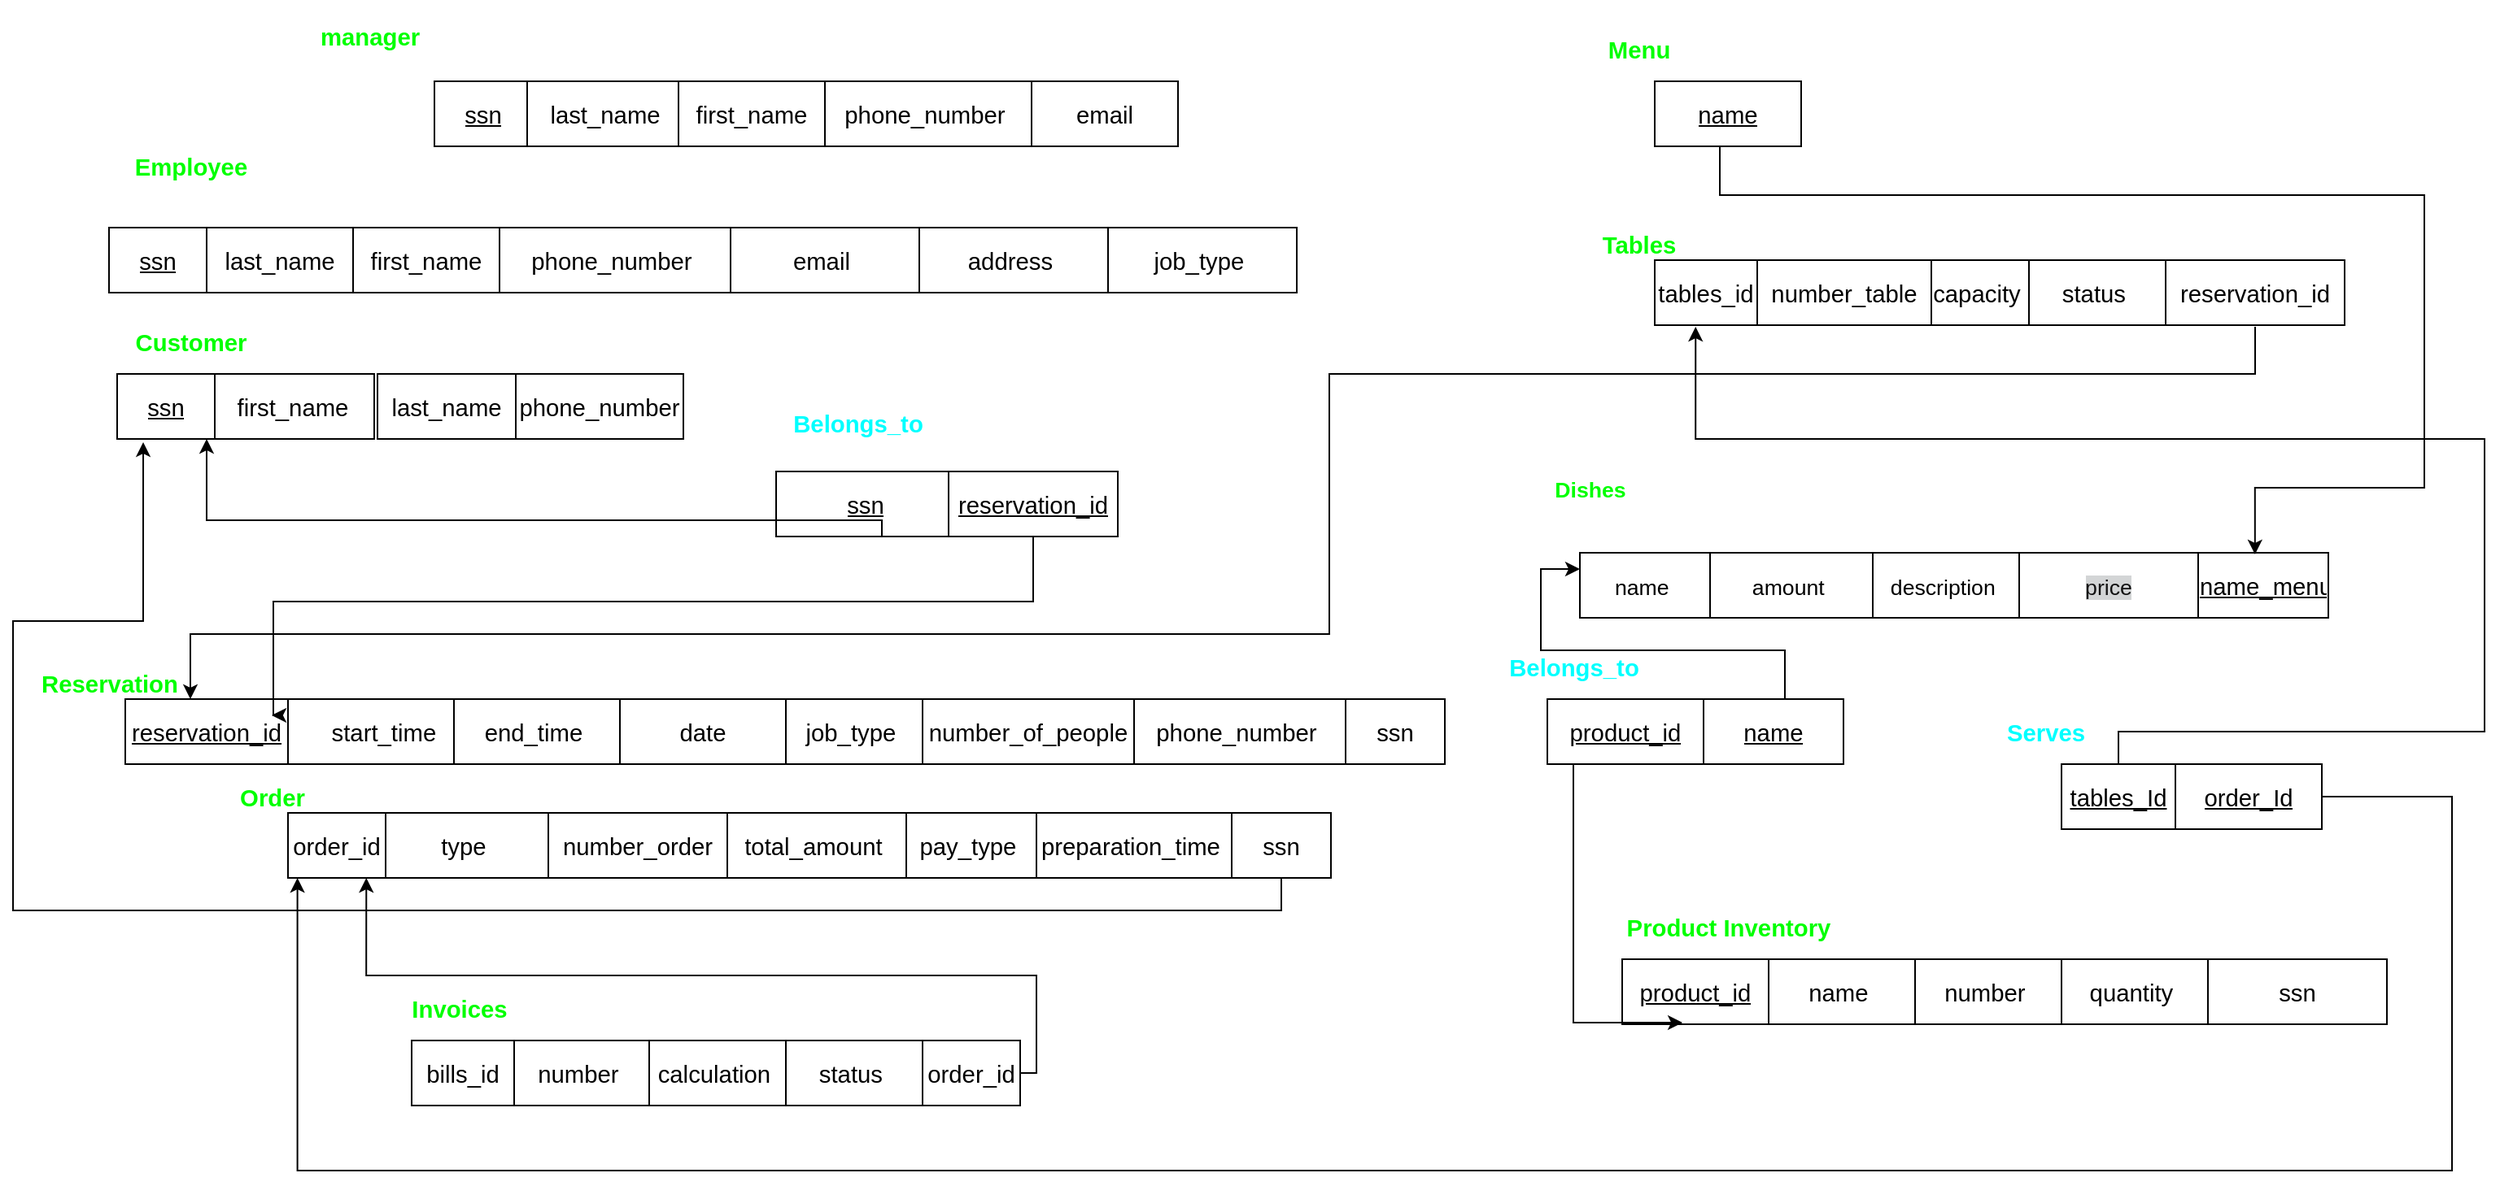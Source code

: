 <mxfile version="26.0.2">
  <diagram name="Database Mapping" id="0">
    <mxGraphModel dx="3585" dy="803" grid="1" gridSize="10" guides="1" tooltips="1" connect="1" arrows="1" fold="1" page="1" pageScale="1" pageWidth="1600" pageHeight="1200" math="0" shadow="0">
      <root>
        <mxCell id="0" />
        <mxCell id="1" parent="0" />
        <mxCell id="X7baBOl6zEnkR3U6Garj-69" value="" style="shape=table;startSize=0;container=1;collapsible=0;childLayout=tableLayout;fontSize=16;" parent="1" vertex="1">
          <mxGeometry x="10" y="460" width="750" height="40" as="geometry" />
        </mxCell>
        <mxCell id="X7baBOl6zEnkR3U6Garj-70" value="" style="shape=tableRow;horizontal=0;startSize=0;swimlaneHead=0;swimlaneBody=0;strokeColor=inherit;top=0;left=0;bottom=0;right=0;collapsible=0;dropTarget=0;fillColor=none;points=[[0,0.5],[1,0.5]];portConstraint=eastwest;fontSize=16;" parent="X7baBOl6zEnkR3U6Garj-69" vertex="1">
          <mxGeometry width="750" height="40" as="geometry" />
        </mxCell>
        <mxCell id="X7baBOl6zEnkR3U6Garj-71" value="" style="shape=partialRectangle;html=1;whiteSpace=wrap;connectable=0;strokeColor=inherit;overflow=hidden;fillColor=none;top=0;left=0;bottom=0;right=0;pointerEvents=1;fontSize=16;" parent="X7baBOl6zEnkR3U6Garj-70" vertex="1">
          <mxGeometry width="100" height="40" as="geometry">
            <mxRectangle width="100" height="40" as="alternateBounds" />
          </mxGeometry>
        </mxCell>
        <mxCell id="X7baBOl6zEnkR3U6Garj-72" value="" style="shape=partialRectangle;html=1;whiteSpace=wrap;connectable=0;strokeColor=inherit;overflow=hidden;fillColor=none;top=0;left=0;bottom=0;right=0;pointerEvents=1;fontSize=16;" parent="X7baBOl6zEnkR3U6Garj-70" vertex="1">
          <mxGeometry x="100" width="102" height="40" as="geometry">
            <mxRectangle width="102" height="40" as="alternateBounds" />
          </mxGeometry>
        </mxCell>
        <mxCell id="X7baBOl6zEnkR3U6Garj-73" value="" style="shape=partialRectangle;html=1;whiteSpace=wrap;connectable=0;strokeColor=inherit;overflow=hidden;fillColor=none;top=0;left=0;bottom=0;right=0;pointerEvents=1;fontSize=16;" parent="X7baBOl6zEnkR3U6Garj-70" vertex="1">
          <mxGeometry x="202" width="102" height="40" as="geometry">
            <mxRectangle width="102" height="40" as="alternateBounds" />
          </mxGeometry>
        </mxCell>
        <mxCell id="X7baBOl6zEnkR3U6Garj-74" value="" style="shape=partialRectangle;html=1;whiteSpace=wrap;connectable=0;strokeColor=inherit;overflow=hidden;fillColor=none;top=0;left=0;bottom=0;right=0;pointerEvents=1;fontSize=16;" parent="X7baBOl6zEnkR3U6Garj-70" vertex="1">
          <mxGeometry x="304" width="102" height="40" as="geometry">
            <mxRectangle width="102" height="40" as="alternateBounds" />
          </mxGeometry>
        </mxCell>
        <mxCell id="X7baBOl6zEnkR3U6Garj-75" value="" style="shape=partialRectangle;html=1;whiteSpace=wrap;connectable=0;strokeColor=inherit;overflow=hidden;fillColor=none;top=0;left=0;bottom=0;right=0;pointerEvents=1;fontSize=16;" parent="X7baBOl6zEnkR3U6Garj-70" vertex="1">
          <mxGeometry x="406" width="84" height="40" as="geometry">
            <mxRectangle width="84" height="40" as="alternateBounds" />
          </mxGeometry>
        </mxCell>
        <mxCell id="X7baBOl6zEnkR3U6Garj-77" value="&lt;span style=&quot;font-size:11.0pt;line-height:107%;&lt;br/&gt;font-family:&amp;quot;Rockwell&amp;quot;,serif;mso-ascii-theme-font:minor-latin;mso-fareast-font-family:&lt;br/&gt;Rockwell;mso-fareast-theme-font:minor-latin;mso-hansi-theme-font:minor-latin;&lt;br/&gt;mso-bidi-font-family:Arial;mso-bidi-theme-font:minor-bidi;mso-ansi-language:&lt;br/&gt;EN-US;mso-fareast-language:EN-US;mso-bidi-language:AR-SA&quot;&gt;number_of_people&lt;/span&gt;" style="shape=partialRectangle;html=1;whiteSpace=wrap;connectable=0;strokeColor=inherit;overflow=hidden;fillColor=none;top=0;left=0;bottom=0;right=0;pointerEvents=1;fontSize=16;" parent="X7baBOl6zEnkR3U6Garj-70" vertex="1">
          <mxGeometry x="490" width="130" height="40" as="geometry">
            <mxRectangle width="130" height="40" as="alternateBounds" />
          </mxGeometry>
        </mxCell>
        <mxCell id="X7baBOl6zEnkR3U6Garj-78" value="&lt;span style=&quot;font-size:11.0pt;line-height:107%;&lt;br/&gt;font-family:&amp;quot;Rockwell&amp;quot;,serif;mso-ascii-theme-font:minor-latin;mso-fareast-font-family:&lt;br/&gt;Rockwell;mso-fareast-theme-font:minor-latin;mso-hansi-theme-font:minor-latin;&lt;br/&gt;mso-bidi-font-family:Arial;mso-bidi-theme-font:minor-bidi;mso-ansi-language:&lt;br/&gt;EN-US;mso-fareast-language:EN-US;mso-bidi-language:AR-SA&quot;&gt;phone_number&amp;nbsp;&lt;/span&gt;" style="shape=partialRectangle;html=1;whiteSpace=wrap;connectable=0;strokeColor=inherit;overflow=hidden;fillColor=none;top=0;left=0;bottom=0;right=0;pointerEvents=1;fontSize=16;" parent="X7baBOl6zEnkR3U6Garj-70" vertex="1">
          <mxGeometry x="620" width="130" height="40" as="geometry">
            <mxRectangle width="130" height="40" as="alternateBounds" />
          </mxGeometry>
        </mxCell>
        <mxCell id="X7baBOl6zEnkR3U6Garj-119" value="" style="shape=table;startSize=0;container=1;collapsible=0;childLayout=tableLayout;fontSize=16;" parent="1" vertex="1">
          <mxGeometry x="150" y="170" width="580" height="40" as="geometry" />
        </mxCell>
        <mxCell id="X7baBOl6zEnkR3U6Garj-120" value="" style="shape=tableRow;horizontal=0;startSize=0;swimlaneHead=0;swimlaneBody=0;strokeColor=inherit;top=0;left=0;bottom=0;right=0;collapsible=0;dropTarget=0;fillColor=none;points=[[0,0.5],[1,0.5]];portConstraint=eastwest;fontSize=16;" parent="X7baBOl6zEnkR3U6Garj-119" vertex="1">
          <mxGeometry width="580" height="40" as="geometry" />
        </mxCell>
        <mxCell id="X7baBOl6zEnkR3U6Garj-121" value="&lt;span style=&quot;font-size: 14.667px;&quot;&gt;first_name&lt;/span&gt;" style="shape=partialRectangle;html=1;whiteSpace=wrap;connectable=0;strokeColor=inherit;overflow=hidden;fillColor=none;top=0;left=0;bottom=0;right=0;pointerEvents=1;fontSize=16;" parent="X7baBOl6zEnkR3U6Garj-120" vertex="1">
          <mxGeometry width="90" height="40" as="geometry">
            <mxRectangle width="90" height="40" as="alternateBounds" />
          </mxGeometry>
        </mxCell>
        <mxCell id="X7baBOl6zEnkR3U6Garj-122" value="&lt;span style=&quot;font-size:11.0pt;line-height:107%;&lt;br/&gt;font-family:&amp;quot;Rockwell&amp;quot;,serif;mso-ascii-theme-font:minor-latin;mso-fareast-font-family:&lt;br/&gt;Rockwell;mso-fareast-theme-font:minor-latin;mso-hansi-theme-font:minor-latin;&lt;br/&gt;mso-bidi-font-family:Arial;mso-bidi-theme-font:minor-bidi;mso-ansi-language:&lt;br/&gt;EN-US;mso-fareast-language:EN-US;mso-bidi-language:AR-SA&quot;&gt;phone_number&amp;nbsp;&lt;/span&gt;" style="shape=partialRectangle;html=1;whiteSpace=wrap;connectable=0;strokeColor=inherit;overflow=hidden;fillColor=none;top=0;left=0;bottom=0;right=0;pointerEvents=1;fontSize=16;" parent="X7baBOl6zEnkR3U6Garj-120" vertex="1">
          <mxGeometry x="90" width="142" height="40" as="geometry">
            <mxRectangle width="142" height="40" as="alternateBounds" />
          </mxGeometry>
        </mxCell>
        <mxCell id="X7baBOl6zEnkR3U6Garj-123" value="&lt;span style=&quot;font-size:11.0pt;line-height:107%;&lt;br/&gt;font-family:&amp;quot;Rockwell&amp;quot;,serif;mso-ascii-theme-font:minor-latin;mso-fareast-font-family:&lt;br/&gt;Rockwell;mso-fareast-theme-font:minor-latin;mso-hansi-theme-font:minor-latin;&lt;br/&gt;mso-bidi-font-family:Arial;mso-bidi-theme-font:minor-bidi;mso-ansi-language:&lt;br/&gt;EN-US;mso-fareast-language:EN-US;mso-bidi-language:AR-SA&quot;&gt;email&amp;nbsp;&lt;/span&gt;" style="shape=partialRectangle;html=1;whiteSpace=wrap;connectable=0;strokeColor=inherit;overflow=hidden;fillColor=none;top=0;left=0;bottom=0;right=0;pointerEvents=1;fontSize=16;" parent="X7baBOl6zEnkR3U6Garj-120" vertex="1">
          <mxGeometry x="232" width="116" height="40" as="geometry">
            <mxRectangle width="116" height="40" as="alternateBounds" />
          </mxGeometry>
        </mxCell>
        <mxCell id="X7baBOl6zEnkR3U6Garj-124" value="&lt;span style=&quot;font-size:11.0pt;line-height:107%;&lt;br/&gt;font-family:&amp;quot;Rockwell&amp;quot;,serif;mso-ascii-theme-font:minor-latin;mso-fareast-font-family:&lt;br/&gt;Rockwell;mso-fareast-theme-font:minor-latin;mso-hansi-theme-font:minor-latin;&lt;br/&gt;mso-bidi-font-family:Arial;mso-bidi-theme-font:minor-bidi;mso-ansi-language:&lt;br/&gt;EN-US;mso-fareast-language:EN-US;mso-bidi-language:AR-SA&quot;&gt;address&amp;nbsp;&lt;/span&gt;" style="shape=partialRectangle;html=1;whiteSpace=wrap;connectable=0;strokeColor=inherit;overflow=hidden;fillColor=none;top=0;left=0;bottom=0;right=0;pointerEvents=1;fontSize=16;" parent="X7baBOl6zEnkR3U6Garj-120" vertex="1">
          <mxGeometry x="348" width="116" height="40" as="geometry">
            <mxRectangle width="116" height="40" as="alternateBounds" />
          </mxGeometry>
        </mxCell>
        <mxCell id="X7baBOl6zEnkR3U6Garj-125" value="&lt;span style=&quot;font-size:11.0pt;line-height:107%;&lt;br/&gt;font-family:&amp;quot;Rockwell&amp;quot;,serif;mso-ascii-theme-font:minor-latin;mso-fareast-font-family:&lt;br/&gt;Rockwell;mso-fareast-theme-font:minor-latin;mso-hansi-theme-font:minor-latin;&lt;br/&gt;mso-bidi-font-family:Arial;mso-bidi-theme-font:minor-bidi;mso-ansi-language:&lt;br/&gt;EN-US;mso-fareast-language:EN-US;mso-bidi-language:AR-SA&quot;&gt;job_type&amp;nbsp;&lt;/span&gt;" style="shape=partialRectangle;html=1;whiteSpace=wrap;connectable=0;strokeColor=inherit;overflow=hidden;fillColor=none;top=0;left=0;bottom=0;right=0;pointerEvents=1;fontSize=16;" parent="X7baBOl6zEnkR3U6Garj-120" vertex="1">
          <mxGeometry x="464" width="116" height="40" as="geometry">
            <mxRectangle width="116" height="40" as="alternateBounds" />
          </mxGeometry>
        </mxCell>
        <mxCell id="X7baBOl6zEnkR3U6Garj-126" value="&lt;b&gt;&lt;span style=&quot;font-size: 11pt; line-height: 107%;&quot;&gt;Employee&lt;/span&gt;&lt;/b&gt;" style="text;strokeColor=none;fillColor=none;html=1;fontSize=24;fontStyle=1;verticalAlign=middle;align=center;fontColor=#00FF00;" parent="1" vertex="1">
          <mxGeometry y="110" width="100" height="40" as="geometry" />
        </mxCell>
        <mxCell id="X7baBOl6zEnkR3U6Garj-133" value="" style="shape=table;startSize=0;container=1;collapsible=0;childLayout=tableLayout;fontSize=16;" parent="1" vertex="1">
          <mxGeometry x="63" y="260" width="100" height="40" as="geometry" />
        </mxCell>
        <mxCell id="X7baBOl6zEnkR3U6Garj-134" value="" style="shape=tableRow;horizontal=0;startSize=0;swimlaneHead=0;swimlaneBody=0;strokeColor=inherit;top=0;left=0;bottom=0;right=0;collapsible=0;dropTarget=0;fillColor=none;points=[[0,0.5],[1,0.5]];portConstraint=eastwest;fontSize=16;" parent="X7baBOl6zEnkR3U6Garj-133" vertex="1">
          <mxGeometry width="100" height="40" as="geometry" />
        </mxCell>
        <mxCell id="X7baBOl6zEnkR3U6Garj-135" value="&lt;span style=&quot;font-size: 14.667px;&quot;&gt;first_name&lt;/span&gt;" style="shape=partialRectangle;html=1;whiteSpace=wrap;connectable=0;strokeColor=inherit;overflow=hidden;fillColor=none;top=0;left=0;bottom=0;right=0;pointerEvents=1;fontSize=16;" parent="X7baBOl6zEnkR3U6Garj-134" vertex="1">
          <mxGeometry width="100" height="40" as="geometry">
            <mxRectangle width="100" height="40" as="alternateBounds" />
          </mxGeometry>
        </mxCell>
        <mxCell id="X7baBOl6zEnkR3U6Garj-136" value="&lt;b&gt;&lt;span style=&quot;font-size: 11pt; line-height: 107%;&quot;&gt;Customer&lt;/span&gt;&lt;/b&gt;" style="text;strokeColor=none;fillColor=none;html=1;fontSize=16;fontStyle=1;verticalAlign=middle;align=center;fontFamily=Helvetica;fontColor=#00FF00;" parent="1" vertex="1">
          <mxGeometry y="220" width="100" height="40" as="geometry" />
        </mxCell>
        <mxCell id="X7baBOl6zEnkR3U6Garj-137" value="&lt;span style=&quot;font-size:11.0pt;line-height:107%;&lt;br/&gt;font-family:&amp;quot;Rockwell&amp;quot;,serif;mso-ascii-theme-font:minor-latin;mso-fareast-font-family:&lt;br/&gt;Rockwell;mso-fareast-theme-font:minor-latin;mso-hansi-theme-font:minor-latin;&lt;br/&gt;mso-bidi-font-family:Arial;mso-bidi-theme-font:minor-bidi;mso-ansi-language:&lt;br/&gt;EN-US;mso-fareast-language:EN-US;mso-bidi-language:AR-SA&quot;&gt;&lt;u&gt;reservation_id&lt;/u&gt;&lt;/span&gt;" style="shape=partialRectangle;html=1;whiteSpace=wrap;connectable=0;strokeColor=inherit;overflow=hidden;fillColor=none;top=0;left=0;bottom=0;right=0;pointerEvents=1;fontSize=16;" parent="1" vertex="1">
          <mxGeometry x="10" y="460" width="100" height="40" as="geometry">
            <mxRectangle width="68" height="40" as="alternateBounds" />
          </mxGeometry>
        </mxCell>
        <mxCell id="X7baBOl6zEnkR3U6Garj-138" value="&lt;span style=&quot;font-size:11.0pt;line-height:107%;&lt;br/&gt;font-family:&amp;quot;Rockwell&amp;quot;,serif;mso-ascii-theme-font:minor-latin;mso-fareast-font-family:&lt;br/&gt;Rockwell;mso-fareast-theme-font:minor-latin;mso-hansi-theme-font:minor-latin;&lt;br/&gt;mso-bidi-font-family:Arial;mso-bidi-theme-font:minor-bidi;mso-ansi-language:&lt;br/&gt;EN-US;mso-fareast-language:EN-US;mso-bidi-language:AR-SA&quot;&gt;start_time&amp;nbsp;&lt;/span&gt;" style="shape=partialRectangle;html=1;whiteSpace=wrap;connectable=0;strokeColor=inherit;overflow=hidden;fillColor=none;top=0;left=0;bottom=0;right=0;pointerEvents=1;fontSize=16;" parent="1" vertex="1">
          <mxGeometry x="130" y="460" width="82" height="40" as="geometry">
            <mxRectangle width="134" height="40" as="alternateBounds" />
          </mxGeometry>
        </mxCell>
        <mxCell id="X7baBOl6zEnkR3U6Garj-139" value="&lt;span style=&quot;font-size:11.0pt;line-height:107%;&lt;br/&gt;font-family:&amp;quot;Rockwell&amp;quot;,serif;mso-ascii-theme-font:minor-latin;mso-fareast-font-family:&lt;br/&gt;Rockwell;mso-fareast-theme-font:minor-latin;mso-hansi-theme-font:minor-latin;&lt;br/&gt;mso-bidi-font-family:Arial;mso-bidi-theme-font:minor-bidi;mso-ansi-language:&lt;br/&gt;EN-US;mso-fareast-language:EN-US;mso-bidi-language:AR-SA&quot;&gt;end_time&amp;nbsp;&lt;/span&gt;" style="shape=partialRectangle;html=1;whiteSpace=wrap;connectable=0;strokeColor=inherit;overflow=hidden;fillColor=none;top=0;left=0;bottom=0;right=0;pointerEvents=1;fontSize=16;" parent="1" vertex="1">
          <mxGeometry x="212" y="460" width="102" height="40" as="geometry">
            <mxRectangle width="102" height="40" as="alternateBounds" />
          </mxGeometry>
        </mxCell>
        <mxCell id="X7baBOl6zEnkR3U6Garj-140" value="&lt;span style=&quot;font-size:11.0pt;line-height:107%;&lt;br/&gt;font-family:&amp;quot;Rockwell&amp;quot;,serif;mso-ascii-theme-font:minor-latin;mso-fareast-font-family:&lt;br/&gt;Rockwell;mso-fareast-theme-font:minor-latin;mso-hansi-theme-font:minor-latin;&lt;br/&gt;mso-bidi-font-family:Arial;mso-bidi-theme-font:minor-bidi;mso-ansi-language:&lt;br/&gt;EN-US;mso-fareast-language:EN-US;mso-bidi-language:AR-SA&quot;&gt;date&lt;/span&gt;" style="shape=partialRectangle;html=1;whiteSpace=wrap;connectable=0;strokeColor=inherit;overflow=hidden;fillColor=none;top=0;left=0;bottom=0;right=0;pointerEvents=1;fontSize=16;" parent="1" vertex="1">
          <mxGeometry x="314" y="460" width="102" height="40" as="geometry">
            <mxRectangle width="102" height="40" as="alternateBounds" />
          </mxGeometry>
        </mxCell>
        <mxCell id="X7baBOl6zEnkR3U6Garj-141" value="&lt;span style=&quot;font-size:11.0pt;line-height:107%;&lt;br/&gt;font-family:&amp;quot;Rockwell&amp;quot;,serif;mso-ascii-theme-font:minor-latin;mso-fareast-font-family:&lt;br/&gt;Rockwell;mso-fareast-theme-font:minor-latin;mso-hansi-theme-font:minor-latin;&lt;br/&gt;mso-bidi-font-family:Arial;mso-bidi-theme-font:minor-bidi;mso-ansi-language:&lt;br/&gt;EN-US;mso-fareast-language:EN-US;mso-bidi-language:AR-SA&quot;&gt;job_type&amp;nbsp;&lt;/span&gt;" style="shape=partialRectangle;html=1;whiteSpace=wrap;connectable=0;strokeColor=inherit;overflow=hidden;fillColor=none;top=0;left=0;bottom=0;right=0;pointerEvents=1;fontSize=16;" parent="1" vertex="1">
          <mxGeometry x="416" y="460" width="84" height="40" as="geometry">
            <mxRectangle width="84" height="40" as="alternateBounds" />
          </mxGeometry>
        </mxCell>
        <mxCell id="X7baBOl6zEnkR3U6Garj-142" value="&lt;b&gt;&lt;span style=&quot;font-size: 11pt; line-height: 107%;&quot;&gt;Reservation&lt;/span&gt;&lt;/b&gt;" style="text;strokeColor=none;fillColor=none;html=1;fontSize=16;fontStyle=1;verticalAlign=middle;align=center;fontFamily=Helvetica;fontColor=#00FF00;" parent="1" vertex="1">
          <mxGeometry x="-50" y="430" width="100" height="40" as="geometry" />
        </mxCell>
        <mxCell id="X7baBOl6zEnkR3U6Garj-143" value="" style="shape=table;startSize=0;container=1;collapsible=0;childLayout=tableLayout;fontSize=16;" parent="1" vertex="1">
          <mxGeometry x="110" y="530" width="580" height="40" as="geometry" />
        </mxCell>
        <mxCell id="X7baBOl6zEnkR3U6Garj-144" value="" style="shape=tableRow;horizontal=0;startSize=0;swimlaneHead=0;swimlaneBody=0;strokeColor=inherit;top=0;left=0;bottom=0;right=0;collapsible=0;dropTarget=0;fillColor=none;points=[[0,0.5],[1,0.5]];portConstraint=eastwest;fontSize=16;" parent="X7baBOl6zEnkR3U6Garj-143" vertex="1">
          <mxGeometry width="580" height="40" as="geometry" />
        </mxCell>
        <mxCell id="X7baBOl6zEnkR3U6Garj-145" value="&lt;span style=&quot;font-size:11.0pt;line-height:107%;&lt;br/&gt;font-family:&amp;quot;Rockwell&amp;quot;,serif;mso-ascii-theme-font:minor-latin;mso-fareast-font-family:&lt;br/&gt;Rockwell;mso-fareast-theme-font:minor-latin;mso-hansi-theme-font:minor-latin;&lt;br/&gt;mso-bidi-font-family:Arial;mso-bidi-theme-font:minor-bidi;mso-ansi-language:&lt;br/&gt;EN-US;mso-fareast-language:EN-US;mso-bidi-language:AR-SA&quot;&gt;order_id&lt;/span&gt;" style="shape=partialRectangle;html=1;whiteSpace=wrap;connectable=0;strokeColor=inherit;overflow=hidden;fillColor=none;top=0;left=0;bottom=0;right=0;pointerEvents=1;fontSize=16;" parent="X7baBOl6zEnkR3U6Garj-144" vertex="1">
          <mxGeometry width="60" height="40" as="geometry">
            <mxRectangle width="60" height="40" as="alternateBounds" />
          </mxGeometry>
        </mxCell>
        <mxCell id="X7baBOl6zEnkR3U6Garj-146" value="&lt;span style=&quot;font-size:11.0pt;line-height:107%;&lt;br/&gt;font-family:&amp;quot;Rockwell&amp;quot;,serif;mso-ascii-theme-font:minor-latin;mso-fareast-font-family:&lt;br/&gt;Rockwell;mso-fareast-theme-font:minor-latin;mso-hansi-theme-font:minor-latin;&lt;br/&gt;mso-bidi-font-family:Arial;mso-bidi-theme-font:minor-bidi;mso-ansi-language:&lt;br/&gt;EN-US;mso-fareast-language:EN-US;mso-bidi-language:AR-SA&quot;&gt;type&amp;nbsp;&lt;/span&gt;" style="shape=partialRectangle;html=1;whiteSpace=wrap;connectable=0;strokeColor=inherit;overflow=hidden;fillColor=none;top=0;left=0;bottom=0;right=0;pointerEvents=1;fontSize=16;" parent="X7baBOl6zEnkR3U6Garj-144" vertex="1">
          <mxGeometry x="60" width="100" height="40" as="geometry">
            <mxRectangle width="100" height="40" as="alternateBounds" />
          </mxGeometry>
        </mxCell>
        <mxCell id="X7baBOl6zEnkR3U6Garj-147" value="&lt;span style=&quot;font-size:11.0pt;line-height:107%;&lt;br/&gt;font-family:&amp;quot;Rockwell&amp;quot;,serif;mso-ascii-theme-font:minor-latin;mso-fareast-font-family:&lt;br/&gt;Rockwell;mso-fareast-theme-font:minor-latin;mso-hansi-theme-font:minor-latin;&lt;br/&gt;mso-bidi-font-family:Arial;mso-bidi-theme-font:minor-bidi;mso-ansi-language:&lt;br/&gt;EN-US;mso-fareast-language:EN-US;mso-bidi-language:AR-SA&quot;&gt;number_order&lt;/span&gt;" style="shape=partialRectangle;html=1;whiteSpace=wrap;connectable=0;strokeColor=inherit;overflow=hidden;fillColor=none;top=0;left=0;bottom=0;right=0;pointerEvents=1;fontSize=16;" parent="X7baBOl6zEnkR3U6Garj-144" vertex="1">
          <mxGeometry x="160" width="110" height="40" as="geometry">
            <mxRectangle width="110" height="40" as="alternateBounds" />
          </mxGeometry>
        </mxCell>
        <mxCell id="X7baBOl6zEnkR3U6Garj-148" value="&lt;span style=&quot;font-size:11.0pt;line-height:107%;&lt;br/&gt;font-family:&amp;quot;Rockwell&amp;quot;,serif;mso-ascii-theme-font:minor-latin;mso-fareast-font-family:&lt;br/&gt;Rockwell;mso-fareast-theme-font:minor-latin;mso-hansi-theme-font:minor-latin;&lt;br/&gt;mso-bidi-font-family:Arial;mso-bidi-theme-font:minor-bidi;mso-ansi-language:&lt;br/&gt;EN-US;mso-fareast-language:EN-US;mso-bidi-language:AR-SA&quot;&gt;total_amount&amp;nbsp;&lt;/span&gt;" style="shape=partialRectangle;html=1;whiteSpace=wrap;connectable=0;strokeColor=inherit;overflow=hidden;fillColor=none;top=0;left=0;bottom=0;right=0;pointerEvents=1;fontSize=16;" parent="X7baBOl6zEnkR3U6Garj-144" vertex="1">
          <mxGeometry x="270" width="110" height="40" as="geometry">
            <mxRectangle width="110" height="40" as="alternateBounds" />
          </mxGeometry>
        </mxCell>
        <mxCell id="X7baBOl6zEnkR3U6Garj-149" value="&lt;span style=&quot;font-size:11.0pt;line-height:107%;&lt;br/&gt;font-family:&amp;quot;Rockwell&amp;quot;,serif;mso-ascii-theme-font:minor-latin;mso-fareast-font-family:&lt;br/&gt;Rockwell;mso-fareast-theme-font:minor-latin;mso-hansi-theme-font:minor-latin;&lt;br/&gt;mso-bidi-font-family:Arial;mso-bidi-theme-font:minor-bidi;mso-ansi-language:&lt;br/&gt;EN-US;mso-fareast-language:EN-US;mso-bidi-language:AR-SA&quot;&gt;pay_type&amp;nbsp;&lt;/span&gt;" style="shape=partialRectangle;html=1;whiteSpace=wrap;connectable=0;strokeColor=inherit;overflow=hidden;fillColor=none;top=0;left=0;bottom=0;right=0;pointerEvents=1;fontSize=16;" parent="X7baBOl6zEnkR3U6Garj-144" vertex="1">
          <mxGeometry x="380" width="80" height="40" as="geometry">
            <mxRectangle width="80" height="40" as="alternateBounds" />
          </mxGeometry>
        </mxCell>
        <mxCell id="X7baBOl6zEnkR3U6Garj-150" value="&lt;span style=&quot;font-size:11.0pt;line-height:107%;&lt;br/&gt;font-family:&amp;quot;Rockwell&amp;quot;,serif;mso-ascii-theme-font:minor-latin;mso-fareast-font-family:&lt;br/&gt;Rockwell;mso-fareast-theme-font:minor-latin;mso-hansi-theme-font:minor-latin;&lt;br/&gt;mso-bidi-font-family:Arial;mso-bidi-theme-font:minor-bidi;mso-ansi-language:&lt;br/&gt;EN-US;mso-fareast-language:EN-US;mso-bidi-language:AR-SA&quot;&gt;preparation_time&amp;nbsp;&lt;/span&gt;" style="shape=partialRectangle;html=1;whiteSpace=wrap;connectable=0;strokeColor=inherit;overflow=hidden;fillColor=none;top=0;left=0;bottom=0;right=0;pointerEvents=1;fontSize=16;" parent="X7baBOl6zEnkR3U6Garj-144" vertex="1">
          <mxGeometry x="460" width="120" height="40" as="geometry">
            <mxRectangle width="120" height="40" as="alternateBounds" />
          </mxGeometry>
        </mxCell>
        <mxCell id="X7baBOl6zEnkR3U6Garj-151" value="&lt;b&gt;&lt;span style=&quot;font-size: 11pt; line-height: 107%;&quot;&gt;Order&lt;/span&gt;&lt;/b&gt;" style="text;strokeColor=none;fillColor=none;html=1;fontSize=16;fontStyle=1;verticalAlign=middle;align=center;fontFamily=Helvetica;fontColor=#00FF00;" parent="1" vertex="1">
          <mxGeometry x="50" y="500" width="100" height="40" as="geometry" />
        </mxCell>
        <mxCell id="X7baBOl6zEnkR3U6Garj-158" value="" style="shape=table;startSize=0;container=1;collapsible=0;childLayout=tableLayout;fontSize=16;" parent="1" vertex="1">
          <mxGeometry x="930" y="620" width="360" height="40" as="geometry" />
        </mxCell>
        <mxCell id="X7baBOl6zEnkR3U6Garj-159" value="" style="shape=tableRow;horizontal=0;startSize=0;swimlaneHead=0;swimlaneBody=0;strokeColor=inherit;top=0;left=0;bottom=0;right=0;collapsible=0;dropTarget=0;fillColor=none;points=[[0,0.5],[1,0.5]];portConstraint=eastwest;fontSize=16;" parent="X7baBOl6zEnkR3U6Garj-158" vertex="1">
          <mxGeometry width="360" height="40" as="geometry" />
        </mxCell>
        <mxCell id="X7baBOl6zEnkR3U6Garj-160" value="&lt;span style=&quot;font-size:11.0pt;line-height:107%;&lt;br/&gt;font-family:&amp;quot;Rockwell&amp;quot;,serif;mso-ascii-theme-font:minor-latin;mso-fareast-font-family:&lt;br/&gt;Rockwell;mso-fareast-theme-font:minor-latin;mso-hansi-theme-font:minor-latin;&lt;br/&gt;mso-bidi-font-family:Arial;mso-bidi-theme-font:minor-bidi;mso-ansi-language:&lt;br/&gt;EN-US;mso-fareast-language:EN-US;mso-bidi-language:AR-SA&quot;&gt;&lt;u&gt;product_id&lt;/u&gt;&lt;/span&gt;" style="shape=partialRectangle;html=1;whiteSpace=wrap;connectable=0;strokeColor=inherit;overflow=hidden;fillColor=none;top=0;left=0;bottom=0;right=0;pointerEvents=1;fontSize=16;" parent="X7baBOl6zEnkR3U6Garj-159" vertex="1">
          <mxGeometry width="90" height="40" as="geometry">
            <mxRectangle width="90" height="40" as="alternateBounds" />
          </mxGeometry>
        </mxCell>
        <mxCell id="X7baBOl6zEnkR3U6Garj-161" value="&lt;span style=&quot;font-size:11.0pt;line-height:107%;&lt;br/&gt;font-family:&amp;quot;Rockwell&amp;quot;,serif;mso-ascii-theme-font:minor-latin;mso-fareast-font-family:&lt;br/&gt;Rockwell;mso-fareast-theme-font:minor-latin;mso-hansi-theme-font:minor-latin;&lt;br/&gt;mso-bidi-font-family:Arial;mso-bidi-theme-font:minor-bidi;mso-ansi-language:&lt;br/&gt;EN-US;mso-fareast-language:EN-US;mso-bidi-language:AR-SA&quot;&gt;name&amp;nbsp;&lt;/span&gt;" style="shape=partialRectangle;html=1;whiteSpace=wrap;connectable=0;strokeColor=inherit;overflow=hidden;fillColor=none;top=0;left=0;bottom=0;right=0;pointerEvents=1;fontSize=16;" parent="X7baBOl6zEnkR3U6Garj-159" vertex="1">
          <mxGeometry x="90" width="90" height="40" as="geometry">
            <mxRectangle width="90" height="40" as="alternateBounds" />
          </mxGeometry>
        </mxCell>
        <mxCell id="X7baBOl6zEnkR3U6Garj-162" value="&lt;span style=&quot;font-size:11.0pt;line-height:107%;&lt;br/&gt;font-family:&amp;quot;Rockwell&amp;quot;,serif;mso-ascii-theme-font:minor-latin;mso-fareast-font-family:&lt;br/&gt;Rockwell;mso-fareast-theme-font:minor-latin;mso-hansi-theme-font:minor-latin;&lt;br/&gt;mso-bidi-font-family:Arial;mso-bidi-theme-font:minor-bidi;mso-ansi-language:&lt;br/&gt;EN-US;mso-fareast-language:EN-US;mso-bidi-language:AR-SA&quot;&gt;number&amp;nbsp;&lt;/span&gt;" style="shape=partialRectangle;html=1;whiteSpace=wrap;connectable=0;strokeColor=inherit;overflow=hidden;fillColor=none;top=0;left=0;bottom=0;right=0;pointerEvents=1;fontSize=16;" parent="X7baBOl6zEnkR3U6Garj-159" vertex="1">
          <mxGeometry x="180" width="90" height="40" as="geometry">
            <mxRectangle width="90" height="40" as="alternateBounds" />
          </mxGeometry>
        </mxCell>
        <mxCell id="X7baBOl6zEnkR3U6Garj-163" value="&lt;span style=&quot;font-size:11.0pt;line-height:107%;&lt;br/&gt;font-family:&amp;quot;Rockwell&amp;quot;,serif;mso-ascii-theme-font:minor-latin;mso-fareast-font-family:&lt;br/&gt;Rockwell;mso-fareast-theme-font:minor-latin;mso-hansi-theme-font:minor-latin;&lt;br/&gt;mso-bidi-font-family:Arial;mso-bidi-theme-font:minor-bidi;mso-ansi-language:&lt;br/&gt;EN-US;mso-fareast-language:EN-US;mso-bidi-language:AR-SA&quot;&gt;quantity&amp;nbsp;&lt;/span&gt;" style="shape=partialRectangle;html=1;whiteSpace=wrap;connectable=0;strokeColor=inherit;overflow=hidden;fillColor=none;top=0;left=0;bottom=0;right=0;pointerEvents=1;fontSize=16;" parent="X7baBOl6zEnkR3U6Garj-159" vertex="1">
          <mxGeometry x="270" width="90" height="40" as="geometry">
            <mxRectangle width="90" height="40" as="alternateBounds" />
          </mxGeometry>
        </mxCell>
        <mxCell id="X7baBOl6zEnkR3U6Garj-164" value="&lt;b&gt;&lt;span style=&quot;font-size: 11pt; line-height: 107%;&quot;&gt;Product Inventory&lt;/span&gt;&lt;/b&gt;" style="text;strokeColor=none;fillColor=none;html=1;fontSize=16;fontStyle=1;verticalAlign=middle;align=center;fontFamily=Helvetica;fontColor=#00FF00;" parent="1" vertex="1">
          <mxGeometry x="945" y="580" width="100" height="40" as="geometry" />
        </mxCell>
        <mxCell id="X7baBOl6zEnkR3U6Garj-165" value="" style="shape=table;startSize=0;container=1;collapsible=0;childLayout=tableLayout;fontSize=16;" parent="1" vertex="1">
          <mxGeometry x="904" y="370" width="460" height="40" as="geometry" />
        </mxCell>
        <mxCell id="X7baBOl6zEnkR3U6Garj-166" value="" style="shape=tableRow;horizontal=0;startSize=0;swimlaneHead=0;swimlaneBody=0;strokeColor=inherit;top=0;left=0;bottom=0;right=0;collapsible=0;dropTarget=0;fillColor=none;points=[[0,0.5],[1,0.5]];portConstraint=eastwest;fontSize=16;" parent="X7baBOl6zEnkR3U6Garj-165" vertex="1">
          <mxGeometry width="460" height="40" as="geometry" />
        </mxCell>
        <mxCell id="X7baBOl6zEnkR3U6Garj-167" value="&lt;span style=&quot;font-size: 13.333px;&quot;&gt;name&amp;nbsp;&lt;/span&gt;" style="shape=partialRectangle;html=1;whiteSpace=wrap;connectable=0;strokeColor=inherit;overflow=hidden;fillColor=none;top=0;left=0;bottom=0;right=0;pointerEvents=1;fontSize=16;" parent="X7baBOl6zEnkR3U6Garj-166" vertex="1">
          <mxGeometry width="80" height="40" as="geometry">
            <mxRectangle width="80" height="40" as="alternateBounds" />
          </mxGeometry>
        </mxCell>
        <mxCell id="X7baBOl6zEnkR3U6Garj-168" value="&lt;span style=&quot;font-size:10.0pt;line-height:107%;&lt;br/&gt;font-family:&amp;quot;Rockwell&amp;quot;,serif;mso-ascii-theme-font:minor-latin;mso-fareast-font-family:&lt;br/&gt;Rockwell;mso-fareast-theme-font:minor-latin;mso-hansi-theme-font:minor-latin;&lt;br/&gt;mso-bidi-font-family:Arial;mso-bidi-theme-font:minor-bidi;mso-ansi-language:&lt;br/&gt;EN-US;mso-fareast-language:EN-US;mso-bidi-language:AR-SA&quot;&gt;amount&amp;nbsp;&lt;/span&gt;" style="shape=partialRectangle;html=1;whiteSpace=wrap;connectable=0;strokeColor=inherit;overflow=hidden;fillColor=none;top=0;left=0;bottom=0;right=0;pointerEvents=1;fontSize=16;" parent="X7baBOl6zEnkR3U6Garj-166" vertex="1">
          <mxGeometry x="80" width="100" height="40" as="geometry">
            <mxRectangle width="100" height="40" as="alternateBounds" />
          </mxGeometry>
        </mxCell>
        <mxCell id="X7baBOl6zEnkR3U6Garj-169" value="&lt;span style=&quot;font-size:10.0pt;line-height:107%;&lt;br/&gt;font-family:&amp;quot;Rockwell&amp;quot;,serif;mso-ascii-theme-font:minor-latin;mso-fareast-font-family:&lt;br/&gt;Rockwell;mso-fareast-theme-font:minor-latin;mso-hansi-theme-font:minor-latin;&lt;br/&gt;mso-bidi-font-family:Arial;mso-bidi-theme-font:minor-bidi;mso-ansi-language:&lt;br/&gt;EN-US;mso-fareast-language:EN-US;mso-bidi-language:AR-SA&quot;&gt;description&amp;nbsp;&lt;/span&gt;" style="shape=partialRectangle;html=1;whiteSpace=wrap;connectable=0;strokeColor=inherit;overflow=hidden;fillColor=none;top=0;left=0;bottom=0;right=0;pointerEvents=1;fontSize=16;" parent="X7baBOl6zEnkR3U6Garj-166" vertex="1">
          <mxGeometry x="180" width="90" height="40" as="geometry">
            <mxRectangle width="90" height="40" as="alternateBounds" />
          </mxGeometry>
        </mxCell>
        <mxCell id="X7baBOl6zEnkR3U6Garj-170" value="&lt;font color=&quot;#121212&quot;&gt;&lt;span style=&quot;font-size: 13.333px; background-color: rgb(211, 213, 214);&quot;&gt;price&lt;/span&gt;&lt;/font&gt;" style="shape=partialRectangle;html=1;whiteSpace=wrap;connectable=0;strokeColor=inherit;overflow=hidden;fillColor=none;top=0;left=0;bottom=0;right=0;pointerEvents=1;fontSize=16;" parent="X7baBOl6zEnkR3U6Garj-166" vertex="1">
          <mxGeometry x="270" width="110" height="40" as="geometry">
            <mxRectangle width="110" height="40" as="alternateBounds" />
          </mxGeometry>
        </mxCell>
        <mxCell id="X7baBOl6zEnkR3U6Garj-171" value="&lt;u style=&quot;font-size: 14.667px;&quot;&gt;name_menu&lt;/u&gt;" style="shape=partialRectangle;html=1;whiteSpace=wrap;connectable=0;strokeColor=inherit;overflow=hidden;fillColor=none;top=0;left=0;bottom=0;right=0;pointerEvents=1;fontSize=16;" parent="X7baBOl6zEnkR3U6Garj-166" vertex="1">
          <mxGeometry x="380" width="80" height="40" as="geometry">
            <mxRectangle width="80" height="40" as="alternateBounds" />
          </mxGeometry>
        </mxCell>
        <mxCell id="X7baBOl6zEnkR3U6Garj-173" value="&lt;b&gt;&lt;span style=&quot;font-size: 10pt; line-height: 107%;&quot;&gt;Dishes&lt;/span&gt;&lt;/b&gt;" style="text;strokeColor=none;fillColor=none;html=1;fontSize=16;fontStyle=1;verticalAlign=middle;align=center;fontFamily=Helvetica;fontColor=#00FF00;" parent="1" vertex="1">
          <mxGeometry x="860" y="310" width="100" height="40" as="geometry" />
        </mxCell>
        <mxCell id="X7baBOl6zEnkR3U6Garj-179" value="&lt;b&gt;&lt;span style=&quot;font-size: 11pt; line-height: 107%;&quot;&gt;Menu&lt;/span&gt;&lt;/b&gt;" style="text;strokeColor=none;fillColor=none;html=1;fontSize=16;fontStyle=1;verticalAlign=middle;align=center;fontFamily=Helvetica;fontColor=#00FF00;" parent="1" vertex="1">
          <mxGeometry x="890" y="40" width="100" height="40" as="geometry" />
        </mxCell>
        <mxCell id="X7baBOl6zEnkR3U6Garj-180" value="" style="shape=table;startSize=0;container=1;collapsible=0;childLayout=tableLayout;fontSize=16;" parent="1" vertex="1">
          <mxGeometry x="950" y="190" width="314" height="40" as="geometry" />
        </mxCell>
        <mxCell id="X7baBOl6zEnkR3U6Garj-181" value="" style="shape=tableRow;horizontal=0;startSize=0;swimlaneHead=0;swimlaneBody=0;strokeColor=inherit;top=0;left=0;bottom=0;right=0;collapsible=0;dropTarget=0;fillColor=none;points=[[0,0.5],[1,0.5]];portConstraint=eastwest;fontSize=16;" parent="X7baBOl6zEnkR3U6Garj-180" vertex="1">
          <mxGeometry width="314" height="40" as="geometry" />
        </mxCell>
        <mxCell id="X7baBOl6zEnkR3U6Garj-182" value="&lt;span style=&quot;font-size:11.0pt;line-height:107%;&lt;br/&gt;font-family:&amp;quot;Rockwell&amp;quot;,serif;mso-ascii-theme-font:minor-latin;mso-fareast-font-family:&lt;br/&gt;Rockwell;mso-fareast-theme-font:minor-latin;mso-hansi-theme-font:minor-latin;&lt;br/&gt;mso-bidi-font-family:Arial;mso-bidi-theme-font:minor-bidi;mso-ansi-language:&lt;br/&gt;EN-US;mso-fareast-language:EN-US;mso-bidi-language:AR-SA&quot;&gt;tables_id&lt;/span&gt;" style="shape=partialRectangle;html=1;whiteSpace=wrap;connectable=0;strokeColor=inherit;overflow=hidden;fillColor=none;top=0;left=0;bottom=0;right=0;pointerEvents=1;fontSize=16;" parent="X7baBOl6zEnkR3U6Garj-181" vertex="1">
          <mxGeometry width="63" height="40" as="geometry">
            <mxRectangle width="63" height="40" as="alternateBounds" />
          </mxGeometry>
        </mxCell>
        <mxCell id="X7baBOl6zEnkR3U6Garj-183" value="&lt;span style=&quot;font-size:11.0pt;line-height:107%;&lt;br/&gt;font-family:&amp;quot;Rockwell&amp;quot;,serif;mso-ascii-theme-font:minor-latin;mso-fareast-font-family:&lt;br/&gt;Rockwell;mso-fareast-theme-font:minor-latin;mso-hansi-theme-font:minor-latin;&lt;br/&gt;mso-bidi-font-family:Arial;mso-bidi-theme-font:minor-bidi;mso-ansi-language:&lt;br/&gt;EN-US;mso-fareast-language:EN-US;mso-bidi-language:AR-SA&quot;&gt;number_table&lt;/span&gt;" style="shape=partialRectangle;html=1;whiteSpace=wrap;connectable=0;strokeColor=inherit;overflow=hidden;fillColor=none;top=0;left=0;bottom=0;right=0;pointerEvents=1;fontSize=16;" parent="X7baBOl6zEnkR3U6Garj-181" vertex="1">
          <mxGeometry x="63" width="107" height="40" as="geometry">
            <mxRectangle width="107" height="40" as="alternateBounds" />
          </mxGeometry>
        </mxCell>
        <mxCell id="X7baBOl6zEnkR3U6Garj-184" value="&lt;span style=&quot;font-size:11.0pt;line-height:107%;&lt;br/&gt;font-family:&amp;quot;Rockwell&amp;quot;,serif;mso-ascii-theme-font:minor-latin;mso-fareast-font-family:&lt;br/&gt;Rockwell;mso-fareast-theme-font:minor-latin;mso-hansi-theme-font:minor-latin;&lt;br/&gt;mso-bidi-font-family:Arial;mso-bidi-theme-font:minor-bidi;mso-ansi-language:&lt;br/&gt;EN-US;mso-fareast-language:EN-US;mso-bidi-language:AR-SA&quot;&gt;capacity&amp;nbsp;&lt;/span&gt;" style="shape=partialRectangle;html=1;whiteSpace=wrap;connectable=0;strokeColor=inherit;overflow=hidden;fillColor=none;top=0;left=0;bottom=0;right=0;pointerEvents=1;fontSize=16;" parent="X7baBOl6zEnkR3U6Garj-181" vertex="1">
          <mxGeometry x="170" width="60" height="40" as="geometry">
            <mxRectangle width="60" height="40" as="alternateBounds" />
          </mxGeometry>
        </mxCell>
        <mxCell id="X7baBOl6zEnkR3U6Garj-186" value="&lt;span style=&quot;font-size:11.0pt;line-height:107%;&lt;br/&gt;font-family:&amp;quot;Rockwell&amp;quot;,serif;mso-ascii-theme-font:minor-latin;mso-fareast-font-family:&lt;br/&gt;Rockwell;mso-fareast-theme-font:minor-latin;mso-hansi-theme-font:minor-latin;&lt;br/&gt;mso-bidi-font-family:Arial;mso-bidi-theme-font:minor-bidi;mso-ansi-language:&lt;br/&gt;EN-US;mso-fareast-language:EN-US;mso-bidi-language:AR-SA&quot;&gt;status&amp;nbsp;&lt;/span&gt;" style="shape=partialRectangle;html=1;whiteSpace=wrap;connectable=0;strokeColor=inherit;overflow=hidden;fillColor=none;top=0;left=0;bottom=0;right=0;pointerEvents=1;fontSize=16;" parent="X7baBOl6zEnkR3U6Garj-181" vertex="1">
          <mxGeometry x="230" width="84" height="40" as="geometry">
            <mxRectangle width="84" height="40" as="alternateBounds" />
          </mxGeometry>
        </mxCell>
        <mxCell id="X7baBOl6zEnkR3U6Garj-185" value="&lt;b&gt;&lt;span style=&quot;font-size: 11pt; line-height: 107%;&quot;&gt;Tables&lt;/span&gt;&lt;/b&gt;" style="text;strokeColor=none;fillColor=none;html=1;fontSize=16;fontStyle=1;verticalAlign=middle;align=center;fontFamily=Helvetica;fontColor=#00FF00;" parent="1" vertex="1">
          <mxGeometry x="890" y="160" width="100" height="40" as="geometry" />
        </mxCell>
        <mxCell id="X7baBOl6zEnkR3U6Garj-187" value="" style="shape=table;startSize=0;container=1;collapsible=0;childLayout=tableLayout;fontSize=16;" parent="1" vertex="1">
          <mxGeometry x="186" y="670" width="314" height="40" as="geometry" />
        </mxCell>
        <mxCell id="X7baBOl6zEnkR3U6Garj-188" value="" style="shape=tableRow;horizontal=0;startSize=0;swimlaneHead=0;swimlaneBody=0;strokeColor=inherit;top=0;left=0;bottom=0;right=0;collapsible=0;dropTarget=0;fillColor=none;points=[[0,0.5],[1,0.5]];portConstraint=eastwest;fontSize=16;" parent="X7baBOl6zEnkR3U6Garj-187" vertex="1">
          <mxGeometry width="314" height="40" as="geometry" />
        </mxCell>
        <mxCell id="X7baBOl6zEnkR3U6Garj-189" value="&lt;span style=&quot;font-size:11.0pt;line-height:107%;&lt;br/&gt;font-family:&amp;quot;Rockwell&amp;quot;,serif;mso-ascii-theme-font:minor-latin;mso-fareast-font-family:&lt;br/&gt;Rockwell;mso-fareast-theme-font:minor-latin;mso-hansi-theme-font:minor-latin;&lt;br/&gt;mso-bidi-font-family:Arial;mso-bidi-theme-font:minor-bidi;mso-ansi-language:&lt;br/&gt;EN-US;mso-fareast-language:EN-US;mso-bidi-language:AR-SA&quot;&gt;bills_id&lt;/span&gt;" style="shape=partialRectangle;html=1;whiteSpace=wrap;connectable=0;strokeColor=inherit;overflow=hidden;fillColor=none;top=0;left=0;bottom=0;right=0;pointerEvents=1;fontSize=16;" parent="X7baBOl6zEnkR3U6Garj-188" vertex="1">
          <mxGeometry width="63" height="40" as="geometry">
            <mxRectangle width="63" height="40" as="alternateBounds" />
          </mxGeometry>
        </mxCell>
        <mxCell id="X7baBOl6zEnkR3U6Garj-190" value="&lt;span style=&quot;font-size:11.0pt;line-height:107%;&lt;br/&gt;font-family:&amp;quot;Rockwell&amp;quot;,serif;mso-ascii-theme-font:minor-latin;mso-fareast-font-family:&lt;br/&gt;Rockwell;mso-fareast-theme-font:minor-latin;mso-hansi-theme-font:minor-latin;&lt;br/&gt;mso-bidi-font-family:Arial;mso-bidi-theme-font:minor-bidi;mso-ansi-language:&lt;br/&gt;EN-US;mso-fareast-language:EN-US;mso-bidi-language:AR-SA&quot;&gt;number&amp;nbsp;&lt;/span&gt;" style="shape=partialRectangle;html=1;whiteSpace=wrap;connectable=0;strokeColor=inherit;overflow=hidden;fillColor=none;top=0;left=0;bottom=0;right=0;pointerEvents=1;fontSize=16;" parent="X7baBOl6zEnkR3U6Garj-188" vertex="1">
          <mxGeometry x="63" width="83" height="40" as="geometry">
            <mxRectangle width="83" height="40" as="alternateBounds" />
          </mxGeometry>
        </mxCell>
        <mxCell id="X7baBOl6zEnkR3U6Garj-191" value="&lt;span style=&quot;font-size:11.0pt;line-height:107%;&lt;br/&gt;font-family:&amp;quot;Rockwell&amp;quot;,serif;mso-ascii-theme-font:minor-latin;mso-fareast-font-family:&lt;br/&gt;Rockwell;mso-fareast-theme-font:minor-latin;mso-hansi-theme-font:minor-latin;&lt;br/&gt;mso-bidi-font-family:Arial;mso-bidi-theme-font:minor-bidi;mso-ansi-language:&lt;br/&gt;EN-US;mso-fareast-language:EN-US;mso-bidi-language:AR-SA&quot;&gt;calculation&amp;nbsp;&lt;/span&gt;" style="shape=partialRectangle;html=1;whiteSpace=wrap;connectable=0;strokeColor=inherit;overflow=hidden;fillColor=none;top=0;left=0;bottom=0;right=0;pointerEvents=1;fontSize=16;" parent="X7baBOl6zEnkR3U6Garj-188" vertex="1">
          <mxGeometry x="146" width="84" height="40" as="geometry">
            <mxRectangle width="84" height="40" as="alternateBounds" />
          </mxGeometry>
        </mxCell>
        <mxCell id="X7baBOl6zEnkR3U6Garj-192" value="&lt;span style=&quot;font-size:11.0pt;line-height:107%;&lt;br/&gt;font-family:&amp;quot;Rockwell&amp;quot;,serif;mso-ascii-theme-font:minor-latin;mso-fareast-font-family:&lt;br/&gt;Rockwell;mso-fareast-theme-font:minor-latin;mso-hansi-theme-font:minor-latin;&lt;br/&gt;mso-bidi-font-family:Arial;mso-bidi-theme-font:minor-bidi;mso-ansi-language:&lt;br/&gt;EN-US;mso-fareast-language:EN-US;mso-bidi-language:AR-SA&quot;&gt;status&amp;nbsp;&lt;/span&gt;" style="shape=partialRectangle;html=1;whiteSpace=wrap;connectable=0;strokeColor=inherit;overflow=hidden;fillColor=none;top=0;left=0;bottom=0;right=0;pointerEvents=1;fontSize=16;" parent="X7baBOl6zEnkR3U6Garj-188" vertex="1">
          <mxGeometry x="230" width="84" height="40" as="geometry">
            <mxRectangle width="84" height="40" as="alternateBounds" />
          </mxGeometry>
        </mxCell>
        <mxCell id="X7baBOl6zEnkR3U6Garj-193" value="&lt;b&gt;&lt;span style=&quot;font-size: 11pt; line-height: 107%;&quot;&gt;Invoices&lt;/span&gt;&lt;/b&gt;" style="text;strokeColor=none;fillColor=none;html=1;fontSize=16;fontStyle=1;verticalAlign=middle;align=center;fontFamily=Helvetica;fontColor=#00FF00;" parent="1" vertex="1">
          <mxGeometry x="165" y="630" width="100" height="40" as="geometry" />
        </mxCell>
        <mxCell id="Pj5b9IcGemmlTNtjO2-E-1" value="" style="shape=tableRow;horizontal=0;startSize=0;swimlaneHead=0;swimlaneBody=0;strokeColor=inherit;top=0;left=0;bottom=0;right=0;collapsible=0;dropTarget=0;fillColor=none;points=[[0,0.5],[1,0.5]];portConstraint=eastwest;fontSize=16;" parent="1" vertex="1">
          <mxGeometry x="178" y="400" width="60" height="40" as="geometry" />
        </mxCell>
        <mxCell id="Pj5b9IcGemmlTNtjO2-E-3" value="" style="shape=table;startSize=0;container=1;collapsible=0;childLayout=tableLayout;fontSize=16;" parent="1" vertex="1">
          <mxGeometry x="165" y="260" width="85" height="40" as="geometry" />
        </mxCell>
        <mxCell id="Pj5b9IcGemmlTNtjO2-E-4" value="" style="shape=tableRow;horizontal=0;startSize=0;swimlaneHead=0;swimlaneBody=0;strokeColor=inherit;top=0;left=0;bottom=0;right=0;collapsible=0;dropTarget=0;fillColor=none;points=[[0,0.5],[1,0.5]];portConstraint=eastwest;fontSize=16;" parent="Pj5b9IcGemmlTNtjO2-E-3" vertex="1">
          <mxGeometry width="85" height="40" as="geometry" />
        </mxCell>
        <mxCell id="Pj5b9IcGemmlTNtjO2-E-5" value="&lt;span style=&quot;font-size: 14.667px;&quot;&gt;last_name&lt;/span&gt;" style="shape=partialRectangle;html=1;whiteSpace=wrap;connectable=0;strokeColor=inherit;overflow=hidden;fillColor=none;top=0;left=0;bottom=0;right=0;pointerEvents=1;fontSize=16;" parent="Pj5b9IcGemmlTNtjO2-E-4" vertex="1">
          <mxGeometry width="85" height="40" as="geometry">
            <mxRectangle width="85" height="40" as="alternateBounds" />
          </mxGeometry>
        </mxCell>
        <mxCell id="Pj5b9IcGemmlTNtjO2-E-25" value="" style="shape=table;startSize=0;container=1;collapsible=0;childLayout=tableLayout;fontSize=16;" parent="1" vertex="1">
          <mxGeometry x="1290" y="620" width="110.0" height="40" as="geometry" />
        </mxCell>
        <mxCell id="Pj5b9IcGemmlTNtjO2-E-26" value="" style="shape=tableRow;horizontal=0;startSize=0;swimlaneHead=0;swimlaneBody=0;strokeColor=inherit;top=0;left=0;bottom=0;right=0;collapsible=0;dropTarget=0;fillColor=none;points=[[0,0.5],[1,0.5]];portConstraint=eastwest;fontSize=16;" parent="Pj5b9IcGemmlTNtjO2-E-25" vertex="1">
          <mxGeometry width="110.0" height="40" as="geometry" />
        </mxCell>
        <mxCell id="Pj5b9IcGemmlTNtjO2-E-27" value="&lt;span style=&quot;font-size: 14.667px;&quot;&gt;ssn&lt;/span&gt;" style="shape=partialRectangle;html=1;whiteSpace=wrap;connectable=0;strokeColor=inherit;overflow=hidden;fillColor=none;top=0;left=0;bottom=0;right=0;pointerEvents=1;fontSize=16;" parent="Pj5b9IcGemmlTNtjO2-E-26" vertex="1">
          <mxGeometry width="110" height="40" as="geometry">
            <mxRectangle width="110" height="40" as="alternateBounds" />
          </mxGeometry>
        </mxCell>
        <mxCell id="Pj5b9IcGemmlTNtjO2-E-59" value="" style="shape=table;startSize=0;container=1;collapsible=0;childLayout=tableLayout;fontSize=16;" parent="1" vertex="1">
          <mxGeometry x="410" y="320" width="110" height="40" as="geometry" />
        </mxCell>
        <mxCell id="Pj5b9IcGemmlTNtjO2-E-60" value="" style="shape=tableRow;horizontal=0;startSize=0;swimlaneHead=0;swimlaneBody=0;strokeColor=inherit;top=0;left=0;bottom=0;right=0;collapsible=0;dropTarget=0;fillColor=none;points=[[0,0.5],[1,0.5]];portConstraint=eastwest;fontSize=16;" parent="Pj5b9IcGemmlTNtjO2-E-59" vertex="1">
          <mxGeometry width="110" height="40" as="geometry" />
        </mxCell>
        <mxCell id="Pj5b9IcGemmlTNtjO2-E-61" value="&lt;u style=&quot;font-size: 14.667px;&quot;&gt;ssn&lt;/u&gt;" style="shape=partialRectangle;html=1;whiteSpace=wrap;connectable=0;strokeColor=inherit;overflow=hidden;fillColor=none;top=0;left=0;bottom=0;right=0;pointerEvents=1;fontSize=16;" parent="Pj5b9IcGemmlTNtjO2-E-60" vertex="1">
          <mxGeometry width="110" height="40" as="geometry">
            <mxRectangle width="110" height="40" as="alternateBounds" />
          </mxGeometry>
        </mxCell>
        <mxCell id="Pj5b9IcGemmlTNtjO2-E-63" value="" style="shape=table;startSize=0;container=1;collapsible=0;childLayout=tableLayout;fontSize=16;" parent="1" vertex="1">
          <mxGeometry x="516" y="320" width="104" height="40" as="geometry" />
        </mxCell>
        <mxCell id="Pj5b9IcGemmlTNtjO2-E-64" value="" style="shape=tableRow;horizontal=0;startSize=0;swimlaneHead=0;swimlaneBody=0;strokeColor=inherit;top=0;left=0;bottom=0;right=0;collapsible=0;dropTarget=0;fillColor=none;points=[[0,0.5],[1,0.5]];portConstraint=eastwest;fontSize=16;" parent="Pj5b9IcGemmlTNtjO2-E-63" vertex="1">
          <mxGeometry width="104" height="40" as="geometry" />
        </mxCell>
        <mxCell id="Pj5b9IcGemmlTNtjO2-E-65" value="&lt;u style=&quot;font-size: 14.667px;&quot;&gt;reservation_id&lt;/u&gt;" style="shape=partialRectangle;html=1;whiteSpace=wrap;connectable=0;strokeColor=inherit;overflow=hidden;fillColor=none;top=0;left=0;bottom=0;right=0;pointerEvents=1;fontSize=16;" parent="Pj5b9IcGemmlTNtjO2-E-64" vertex="1">
          <mxGeometry width="104" height="40" as="geometry">
            <mxRectangle width="104" height="40" as="alternateBounds" />
          </mxGeometry>
        </mxCell>
        <mxCell id="Pj5b9IcGemmlTNtjO2-E-78" value="" style="shape=table;startSize=0;container=1;collapsible=0;childLayout=tableLayout;fontSize=16;" parent="1" vertex="1">
          <mxGeometry x="884" y="460" width="96" height="40" as="geometry" />
        </mxCell>
        <mxCell id="Pj5b9IcGemmlTNtjO2-E-79" value="" style="shape=tableRow;horizontal=0;startSize=0;swimlaneHead=0;swimlaneBody=0;strokeColor=inherit;top=0;left=0;bottom=0;right=0;collapsible=0;dropTarget=0;fillColor=none;points=[[0,0.5],[1,0.5]];portConstraint=eastwest;fontSize=16;" parent="Pj5b9IcGemmlTNtjO2-E-78" vertex="1">
          <mxGeometry width="96" height="40" as="geometry" />
        </mxCell>
        <mxCell id="Pj5b9IcGemmlTNtjO2-E-80" value="&lt;u style=&quot;font-size: 14.667px;&quot;&gt;product_id&lt;/u&gt;" style="shape=partialRectangle;html=1;whiteSpace=wrap;connectable=0;strokeColor=inherit;overflow=hidden;fillColor=none;top=0;left=0;bottom=0;right=0;pointerEvents=1;fontSize=16;" parent="Pj5b9IcGemmlTNtjO2-E-79" vertex="1">
          <mxGeometry width="96" height="40" as="geometry">
            <mxRectangle width="96" height="40" as="alternateBounds" />
          </mxGeometry>
        </mxCell>
        <mxCell id="Pj5b9IcGemmlTNtjO2-E-81" value="" style="shape=table;startSize=0;container=1;collapsible=0;childLayout=tableLayout;fontSize=16;" parent="1" vertex="1">
          <mxGeometry x="980" y="460" width="86" height="40" as="geometry" />
        </mxCell>
        <mxCell id="Pj5b9IcGemmlTNtjO2-E-82" value="" style="shape=tableRow;horizontal=0;startSize=0;swimlaneHead=0;swimlaneBody=0;strokeColor=inherit;top=0;left=0;bottom=0;right=0;collapsible=0;dropTarget=0;fillColor=none;points=[[0,0.5],[1,0.5]];portConstraint=eastwest;fontSize=16;" parent="Pj5b9IcGemmlTNtjO2-E-81" vertex="1">
          <mxGeometry width="86" height="40" as="geometry" />
        </mxCell>
        <mxCell id="Pj5b9IcGemmlTNtjO2-E-83" value="&lt;span style=&quot;font-size: 14.667px;&quot;&gt;&lt;u&gt;name&lt;/u&gt;&lt;/span&gt;" style="shape=partialRectangle;html=1;whiteSpace=wrap;connectable=0;strokeColor=inherit;overflow=hidden;fillColor=none;top=0;left=0;bottom=0;right=0;pointerEvents=1;fontSize=16;" parent="Pj5b9IcGemmlTNtjO2-E-82" vertex="1">
          <mxGeometry width="86" height="40" as="geometry">
            <mxRectangle width="86" height="40" as="alternateBounds" />
          </mxGeometry>
        </mxCell>
        <mxCell id="D2i0-vQoq76PvNIKB5n_-15" value="&lt;font&gt;&lt;span style=&quot;font-size: 14.667px;&quot;&gt;manager&lt;/span&gt;&lt;/font&gt;" style="text;strokeColor=none;fillColor=none;html=1;fontSize=24;fontStyle=1;verticalAlign=middle;align=center;fontColor=#00FF00;" parent="1" vertex="1">
          <mxGeometry x="110" y="30" width="100" height="40" as="geometry" />
        </mxCell>
        <mxCell id="HS5GAoDIYZInRsCRhnA4-1" value="" style="shape=table;startSize=0;container=1;collapsible=0;childLayout=tableLayout;fontSize=16;" parent="1" vertex="1">
          <mxGeometry x="200" y="80" width="60" height="40" as="geometry" />
        </mxCell>
        <mxCell id="HS5GAoDIYZInRsCRhnA4-2" value="" style="shape=tableRow;horizontal=0;startSize=0;swimlaneHead=0;swimlaneBody=0;strokeColor=inherit;top=0;left=0;bottom=0;right=0;collapsible=0;dropTarget=0;fillColor=none;points=[[0,0.5],[1,0.5]];portConstraint=eastwest;fontSize=16;" parent="HS5GAoDIYZInRsCRhnA4-1" vertex="1">
          <mxGeometry width="60" height="40" as="geometry" />
        </mxCell>
        <mxCell id="HS5GAoDIYZInRsCRhnA4-3" value="&lt;span style=&quot;font-size: 14.667px;&quot;&gt;&lt;u&gt;ssn&lt;/u&gt;&lt;/span&gt;" style="shape=partialRectangle;html=1;whiteSpace=wrap;connectable=0;strokeColor=inherit;overflow=hidden;fillColor=none;top=0;left=0;bottom=0;right=0;pointerEvents=1;fontSize=16;" parent="HS5GAoDIYZInRsCRhnA4-2" vertex="1">
          <mxGeometry width="60" height="40" as="geometry">
            <mxRectangle width="60" height="40" as="alternateBounds" />
          </mxGeometry>
        </mxCell>
        <mxCell id="HS5GAoDIYZInRsCRhnA4-4" value="" style="shape=table;startSize=0;container=1;collapsible=0;childLayout=tableLayout;fontSize=16;" parent="1" vertex="1">
          <mxGeometry x="257" y="80" width="96" height="40" as="geometry" />
        </mxCell>
        <mxCell id="HS5GAoDIYZInRsCRhnA4-5" value="" style="shape=tableRow;horizontal=0;startSize=0;swimlaneHead=0;swimlaneBody=0;strokeColor=inherit;top=0;left=0;bottom=0;right=0;collapsible=0;dropTarget=0;fillColor=none;points=[[0,0.5],[1,0.5]];portConstraint=eastwest;fontSize=16;" parent="HS5GAoDIYZInRsCRhnA4-4" vertex="1">
          <mxGeometry width="96" height="40" as="geometry" />
        </mxCell>
        <mxCell id="HS5GAoDIYZInRsCRhnA4-6" value="&lt;span style=&quot;font-size: 14.667px;&quot;&gt;last_name&lt;/span&gt;" style="shape=partialRectangle;html=1;whiteSpace=wrap;connectable=0;strokeColor=inherit;overflow=hidden;fillColor=none;top=0;left=0;bottom=0;right=0;pointerEvents=1;fontSize=16;" parent="HS5GAoDIYZInRsCRhnA4-5" vertex="1">
          <mxGeometry width="96" height="40" as="geometry">
            <mxRectangle width="96" height="40" as="alternateBounds" />
          </mxGeometry>
        </mxCell>
        <mxCell id="HS5GAoDIYZInRsCRhnA4-7" value="" style="shape=table;startSize=0;container=1;collapsible=0;childLayout=tableLayout;fontSize=16;" parent="1" vertex="1">
          <mxGeometry x="350" y="80" width="90" height="40" as="geometry" />
        </mxCell>
        <mxCell id="HS5GAoDIYZInRsCRhnA4-8" value="" style="shape=tableRow;horizontal=0;startSize=0;swimlaneHead=0;swimlaneBody=0;strokeColor=inherit;top=0;left=0;bottom=0;right=0;collapsible=0;dropTarget=0;fillColor=none;points=[[0,0.5],[1,0.5]];portConstraint=eastwest;fontSize=16;" parent="HS5GAoDIYZInRsCRhnA4-7" vertex="1">
          <mxGeometry width="90" height="40" as="geometry" />
        </mxCell>
        <mxCell id="HS5GAoDIYZInRsCRhnA4-9" value="&lt;span style=&quot;font-size: 14.667px;&quot;&gt;first_name&lt;/span&gt;" style="shape=partialRectangle;html=1;whiteSpace=wrap;connectable=0;strokeColor=inherit;overflow=hidden;fillColor=none;top=0;left=0;bottom=0;right=0;pointerEvents=1;fontSize=16;" parent="HS5GAoDIYZInRsCRhnA4-8" vertex="1">
          <mxGeometry width="90" height="40" as="geometry">
            <mxRectangle width="90" height="40" as="alternateBounds" />
          </mxGeometry>
        </mxCell>
        <mxCell id="HS5GAoDIYZInRsCRhnA4-10" value="" style="shape=table;startSize=0;container=1;collapsible=0;childLayout=tableLayout;fontSize=16;" parent="1" vertex="1">
          <mxGeometry y="170" width="60" height="40" as="geometry" />
        </mxCell>
        <mxCell id="HS5GAoDIYZInRsCRhnA4-11" value="" style="shape=tableRow;horizontal=0;startSize=0;swimlaneHead=0;swimlaneBody=0;strokeColor=inherit;top=0;left=0;bottom=0;right=0;collapsible=0;dropTarget=0;fillColor=none;points=[[0,0.5],[1,0.5]];portConstraint=eastwest;fontSize=16;" parent="HS5GAoDIYZInRsCRhnA4-10" vertex="1">
          <mxGeometry width="60" height="40" as="geometry" />
        </mxCell>
        <mxCell id="HS5GAoDIYZInRsCRhnA4-12" value="&lt;span style=&quot;font-size: 14.667px;&quot;&gt;&lt;u&gt;ssn&lt;/u&gt;&lt;/span&gt;" style="shape=partialRectangle;html=1;whiteSpace=wrap;connectable=0;strokeColor=inherit;overflow=hidden;fillColor=none;top=0;left=0;bottom=0;right=0;pointerEvents=1;fontSize=16;" parent="HS5GAoDIYZInRsCRhnA4-11" vertex="1">
          <mxGeometry width="60" height="40" as="geometry">
            <mxRectangle width="60" height="40" as="alternateBounds" />
          </mxGeometry>
        </mxCell>
        <mxCell id="HS5GAoDIYZInRsCRhnA4-16" value="" style="shape=table;startSize=0;container=1;collapsible=0;childLayout=tableLayout;fontSize=16;" parent="1" vertex="1">
          <mxGeometry x="60" y="170" width="90" height="40" as="geometry" />
        </mxCell>
        <mxCell id="HS5GAoDIYZInRsCRhnA4-17" value="" style="shape=tableRow;horizontal=0;startSize=0;swimlaneHead=0;swimlaneBody=0;strokeColor=inherit;top=0;left=0;bottom=0;right=0;collapsible=0;dropTarget=0;fillColor=none;points=[[0,0.5],[1,0.5]];portConstraint=eastwest;fontSize=16;" parent="HS5GAoDIYZInRsCRhnA4-16" vertex="1">
          <mxGeometry width="90" height="40" as="geometry" />
        </mxCell>
        <mxCell id="HS5GAoDIYZInRsCRhnA4-18" value="&lt;span style=&quot;font-size: 14.667px;&quot;&gt;last_name&lt;/span&gt;" style="shape=partialRectangle;html=1;whiteSpace=wrap;connectable=0;strokeColor=inherit;overflow=hidden;fillColor=none;top=0;left=0;bottom=0;right=0;pointerEvents=1;fontSize=16;" parent="HS5GAoDIYZInRsCRhnA4-17" vertex="1">
          <mxGeometry width="90" height="40" as="geometry">
            <mxRectangle width="90" height="40" as="alternateBounds" />
          </mxGeometry>
        </mxCell>
        <mxCell id="HS5GAoDIYZInRsCRhnA4-43" value="" style="shape=table;startSize=0;container=1;collapsible=0;childLayout=tableLayout;fontSize=16;" parent="1" vertex="1">
          <mxGeometry x="5" y="260" width="60" height="40" as="geometry" />
        </mxCell>
        <mxCell id="HS5GAoDIYZInRsCRhnA4-44" value="" style="shape=tableRow;horizontal=0;startSize=0;swimlaneHead=0;swimlaneBody=0;strokeColor=inherit;top=0;left=0;bottom=0;right=0;collapsible=0;dropTarget=0;fillColor=none;points=[[0,0.5],[1,0.5]];portConstraint=eastwest;fontSize=16;" parent="HS5GAoDIYZInRsCRhnA4-43" vertex="1">
          <mxGeometry width="60" height="40" as="geometry" />
        </mxCell>
        <mxCell id="HS5GAoDIYZInRsCRhnA4-45" value="&lt;span style=&quot;font-size: 14.667px;&quot;&gt;&lt;u&gt;ssn&lt;/u&gt;&lt;/span&gt;" style="shape=partialRectangle;html=1;whiteSpace=wrap;connectable=0;strokeColor=inherit;overflow=hidden;fillColor=none;top=0;left=0;bottom=0;right=0;pointerEvents=1;fontSize=16;" parent="HS5GAoDIYZInRsCRhnA4-44" vertex="1">
          <mxGeometry width="60" height="40" as="geometry">
            <mxRectangle width="60" height="40" as="alternateBounds" />
          </mxGeometry>
        </mxCell>
        <mxCell id="HS5GAoDIYZInRsCRhnA4-46" value="" style="shape=table;startSize=0;container=1;collapsible=0;childLayout=tableLayout;fontSize=16;" parent="1" vertex="1">
          <mxGeometry x="250" y="260" width="103" height="40" as="geometry" />
        </mxCell>
        <mxCell id="HS5GAoDIYZInRsCRhnA4-47" value="" style="shape=tableRow;horizontal=0;startSize=0;swimlaneHead=0;swimlaneBody=0;strokeColor=inherit;top=0;left=0;bottom=0;right=0;collapsible=0;dropTarget=0;fillColor=none;points=[[0,0.5],[1,0.5]];portConstraint=eastwest;fontSize=16;" parent="HS5GAoDIYZInRsCRhnA4-46" vertex="1">
          <mxGeometry width="103" height="40" as="geometry" />
        </mxCell>
        <mxCell id="HS5GAoDIYZInRsCRhnA4-48" value="&lt;span style=&quot;font-size: 14.667px;&quot;&gt;phone_number&lt;/span&gt;" style="shape=partialRectangle;html=1;whiteSpace=wrap;connectable=0;strokeColor=inherit;overflow=hidden;fillColor=none;top=0;left=0;bottom=0;right=0;pointerEvents=1;fontSize=16;" parent="HS5GAoDIYZInRsCRhnA4-47" vertex="1">
          <mxGeometry width="103" height="40" as="geometry">
            <mxRectangle width="103" height="40" as="alternateBounds" />
          </mxGeometry>
        </mxCell>
        <mxCell id="HS5GAoDIYZInRsCRhnA4-52" value="" style="shape=table;startSize=0;container=1;collapsible=0;childLayout=tableLayout;fontSize=16;" parent="1" vertex="1">
          <mxGeometry x="1264" y="190" width="110" height="40" as="geometry" />
        </mxCell>
        <mxCell id="HS5GAoDIYZInRsCRhnA4-53" value="" style="shape=tableRow;horizontal=0;startSize=0;swimlaneHead=0;swimlaneBody=0;strokeColor=inherit;top=0;left=0;bottom=0;right=0;collapsible=0;dropTarget=0;fillColor=none;points=[[0,0.5],[1,0.5]];portConstraint=eastwest;fontSize=16;" parent="HS5GAoDIYZInRsCRhnA4-52" vertex="1">
          <mxGeometry width="110" height="40" as="geometry" />
        </mxCell>
        <mxCell id="HS5GAoDIYZInRsCRhnA4-54" value="&lt;span style=&quot;font-size: 14.667px;&quot;&gt;reservation_id&lt;/span&gt;" style="shape=partialRectangle;html=1;whiteSpace=wrap;connectable=0;strokeColor=inherit;overflow=hidden;fillColor=none;top=0;left=0;bottom=0;right=0;pointerEvents=1;fontSize=16;" parent="HS5GAoDIYZInRsCRhnA4-53" vertex="1">
          <mxGeometry width="110" height="40" as="geometry">
            <mxRectangle width="110" height="40" as="alternateBounds" />
          </mxGeometry>
        </mxCell>
        <mxCell id="HS5GAoDIYZInRsCRhnA4-55" style="edgeStyle=orthogonalEdgeStyle;rounded=0;orthogonalLoop=1;jettySize=auto;html=1;fontColor=#FF0000;strokeColor=light-dark(#000000,#FF0000);exitX=0.5;exitY=1.025;exitDx=0;exitDy=0;exitPerimeter=0;" parent="1" source="HS5GAoDIYZInRsCRhnA4-53" edge="1">
          <mxGeometry relative="1" as="geometry">
            <mxPoint x="50" y="460" as="targetPoint" />
            <mxPoint x="1350" y="230" as="sourcePoint" />
            <Array as="points">
              <mxPoint x="1319" y="260" />
              <mxPoint x="750" y="260" />
              <mxPoint x="750" y="420" />
              <mxPoint x="50" y="420" />
            </Array>
          </mxGeometry>
        </mxCell>
        <mxCell id="HS5GAoDIYZInRsCRhnA4-85" value="" style="shape=table;startSize=0;container=1;collapsible=0;childLayout=tableLayout;fontSize=16;" parent="1" vertex="1">
          <mxGeometry x="760" y="460" width="61" height="40" as="geometry" />
        </mxCell>
        <mxCell id="HS5GAoDIYZInRsCRhnA4-86" value="" style="shape=tableRow;horizontal=0;startSize=0;swimlaneHead=0;swimlaneBody=0;strokeColor=inherit;top=0;left=0;bottom=0;right=0;collapsible=0;dropTarget=0;fillColor=none;points=[[0,0.5],[1,0.5]];portConstraint=eastwest;fontSize=16;" parent="HS5GAoDIYZInRsCRhnA4-85" vertex="1">
          <mxGeometry width="61" height="40" as="geometry" />
        </mxCell>
        <mxCell id="HS5GAoDIYZInRsCRhnA4-87" value="&lt;span style=&quot;font-size: 14.667px;&quot;&gt;ssn&lt;/span&gt;" style="shape=partialRectangle;html=1;whiteSpace=wrap;connectable=0;strokeColor=inherit;overflow=hidden;fillColor=none;top=0;left=0;bottom=0;right=0;pointerEvents=1;fontSize=16;" parent="HS5GAoDIYZInRsCRhnA4-86" vertex="1">
          <mxGeometry width="61" height="40" as="geometry">
            <mxRectangle width="61" height="40" as="alternateBounds" />
          </mxGeometry>
        </mxCell>
        <mxCell id="HS5GAoDIYZInRsCRhnA4-89" value="" style="shape=table;startSize=0;container=1;collapsible=0;childLayout=tableLayout;fontSize=16;" parent="1" vertex="1">
          <mxGeometry x="1200" y="500" width="70" height="40" as="geometry" />
        </mxCell>
        <mxCell id="HS5GAoDIYZInRsCRhnA4-90" value="" style="shape=tableRow;horizontal=0;startSize=0;swimlaneHead=0;swimlaneBody=0;strokeColor=inherit;top=0;left=0;bottom=0;right=0;collapsible=0;dropTarget=0;fillColor=none;points=[[0,0.5],[1,0.5]];portConstraint=eastwest;fontSize=16;" parent="HS5GAoDIYZInRsCRhnA4-89" vertex="1">
          <mxGeometry width="70" height="40" as="geometry" />
        </mxCell>
        <mxCell id="HS5GAoDIYZInRsCRhnA4-91" value="&lt;span style=&quot;font-size: 14.667px;&quot;&gt;&lt;u&gt;tables_Id&lt;/u&gt;&lt;/span&gt;" style="shape=partialRectangle;html=1;whiteSpace=wrap;connectable=0;strokeColor=inherit;overflow=hidden;fillColor=none;top=0;left=0;bottom=0;right=0;pointerEvents=1;fontSize=16;" parent="HS5GAoDIYZInRsCRhnA4-90" vertex="1">
          <mxGeometry width="70" height="40" as="geometry">
            <mxRectangle width="70" height="40" as="alternateBounds" />
          </mxGeometry>
        </mxCell>
        <mxCell id="HS5GAoDIYZInRsCRhnA4-92" value="" style="shape=table;startSize=0;container=1;collapsible=0;childLayout=tableLayout;fontSize=16;" parent="1" vertex="1">
          <mxGeometry x="1270" y="500" width="90" height="40" as="geometry" />
        </mxCell>
        <mxCell id="HS5GAoDIYZInRsCRhnA4-93" value="" style="shape=tableRow;horizontal=0;startSize=0;swimlaneHead=0;swimlaneBody=0;strokeColor=inherit;top=0;left=0;bottom=0;right=0;collapsible=0;dropTarget=0;fillColor=none;points=[[0,0.5],[1,0.5]];portConstraint=eastwest;fontSize=16;" parent="HS5GAoDIYZInRsCRhnA4-92" vertex="1">
          <mxGeometry width="90" height="40" as="geometry" />
        </mxCell>
        <mxCell id="HS5GAoDIYZInRsCRhnA4-94" value="&lt;span style=&quot;font-size: 14.667px;&quot;&gt;&lt;u&gt;order_Id&lt;/u&gt;&lt;/span&gt;" style="shape=partialRectangle;html=1;whiteSpace=wrap;connectable=0;strokeColor=inherit;overflow=hidden;fillColor=none;top=0;left=0;bottom=0;right=0;pointerEvents=1;fontSize=16;" parent="HS5GAoDIYZInRsCRhnA4-93" vertex="1">
          <mxGeometry width="90" height="40" as="geometry">
            <mxRectangle width="90" height="40" as="alternateBounds" />
          </mxGeometry>
        </mxCell>
        <mxCell id="HS5GAoDIYZInRsCRhnA4-97" value="&lt;b&gt;&lt;span style=&quot;font-size: 11pt; line-height: 107%;&quot;&gt;&lt;font color=&quot;#00ffff&quot;&gt;Serves&lt;/font&gt;&lt;/span&gt;&lt;/b&gt;" style="text;strokeColor=none;fillColor=none;html=1;fontSize=16;fontStyle=1;verticalAlign=middle;align=center;fontFamily=Helvetica;fontColor=#00FF00;" parent="1" vertex="1">
          <mxGeometry x="1140" y="460" width="100" height="40" as="geometry" />
        </mxCell>
        <mxCell id="HS5GAoDIYZInRsCRhnA4-116" value="" style="shape=table;startSize=0;container=1;collapsible=0;childLayout=tableLayout;fontSize=16;fontStyle=0" parent="1" vertex="1">
          <mxGeometry x="500" y="670" width="60" height="40" as="geometry" />
        </mxCell>
        <mxCell id="HS5GAoDIYZInRsCRhnA4-117" value="" style="shape=tableRow;horizontal=0;startSize=0;swimlaneHead=0;swimlaneBody=0;strokeColor=inherit;top=0;left=0;bottom=0;right=0;collapsible=0;dropTarget=0;fillColor=none;points=[[0,0.5],[1,0.5]];portConstraint=eastwest;fontSize=16;" parent="HS5GAoDIYZInRsCRhnA4-116" vertex="1">
          <mxGeometry width="60" height="40" as="geometry" />
        </mxCell>
        <mxCell id="HS5GAoDIYZInRsCRhnA4-118" value="&lt;span style=&quot;font-size: 14.667px;&quot;&gt;order_id&lt;/span&gt;" style="shape=partialRectangle;html=1;whiteSpace=wrap;connectable=0;strokeColor=inherit;overflow=hidden;fillColor=none;top=0;left=0;bottom=0;right=0;pointerEvents=1;fontSize=16;" parent="HS5GAoDIYZInRsCRhnA4-117" vertex="1">
          <mxGeometry width="60" height="40" as="geometry">
            <mxRectangle width="60" height="40" as="alternateBounds" />
          </mxGeometry>
        </mxCell>
        <mxCell id="HS5GAoDIYZInRsCRhnA4-120" style="edgeStyle=orthogonalEdgeStyle;rounded=0;orthogonalLoop=1;jettySize=auto;html=1;entryX=0.902;entryY=0.025;entryDx=0;entryDy=0;entryPerimeter=0;strokeColor=light-dark(#000000,#FF0000);" parent="1" target="X7baBOl6zEnkR3U6Garj-166" edge="1">
          <mxGeometry relative="1" as="geometry">
            <mxPoint x="990" y="120" as="sourcePoint" />
            <Array as="points">
              <mxPoint x="990" y="150" />
              <mxPoint x="1423" y="150" />
              <mxPoint x="1423" y="330" />
              <mxPoint x="1319" y="330" />
            </Array>
          </mxGeometry>
        </mxCell>
        <mxCell id="HS5GAoDIYZInRsCRhnA4-121" value="" style="shape=table;startSize=0;container=1;collapsible=0;childLayout=tableLayout;fontSize=16;" parent="1" vertex="1">
          <mxGeometry x="690" y="530" width="61" height="40" as="geometry" />
        </mxCell>
        <mxCell id="HS5GAoDIYZInRsCRhnA4-122" value="" style="shape=tableRow;horizontal=0;startSize=0;swimlaneHead=0;swimlaneBody=0;strokeColor=inherit;top=0;left=0;bottom=0;right=0;collapsible=0;dropTarget=0;fillColor=none;points=[[0,0.5],[1,0.5]];portConstraint=eastwest;fontSize=16;" parent="HS5GAoDIYZInRsCRhnA4-121" vertex="1">
          <mxGeometry width="61" height="40" as="geometry" />
        </mxCell>
        <mxCell id="HS5GAoDIYZInRsCRhnA4-123" value="&lt;span style=&quot;font-size: 14.667px;&quot;&gt;ssn&lt;/span&gt;" style="shape=partialRectangle;html=1;whiteSpace=wrap;connectable=0;strokeColor=inherit;overflow=hidden;fillColor=none;top=0;left=0;bottom=0;right=0;pointerEvents=1;fontSize=16;" parent="HS5GAoDIYZInRsCRhnA4-122" vertex="1">
          <mxGeometry width="61" height="40" as="geometry">
            <mxRectangle width="61" height="40" as="alternateBounds" />
          </mxGeometry>
        </mxCell>
        <mxCell id="HS5GAoDIYZInRsCRhnA4-124" style="edgeStyle=orthogonalEdgeStyle;rounded=0;orthogonalLoop=1;jettySize=auto;html=1;strokeColor=light-dark(#000000,#FF0000);entryX=0.267;entryY=1.05;entryDx=0;entryDy=0;entryPerimeter=0;" parent="1" source="HS5GAoDIYZInRsCRhnA4-122" target="HS5GAoDIYZInRsCRhnA4-44" edge="1">
          <mxGeometry relative="1" as="geometry">
            <mxPoint x="-60" y="420" as="targetPoint" />
            <Array as="points">
              <mxPoint x="721" y="590" />
              <mxPoint x="-59" y="590" />
              <mxPoint x="-59" y="412" />
            </Array>
          </mxGeometry>
        </mxCell>
        <mxCell id="HS5GAoDIYZInRsCRhnA4-125" style="edgeStyle=orthogonalEdgeStyle;rounded=0;orthogonalLoop=1;jettySize=auto;html=1;strokeColor=light-dark(#000000,#FF0000);" parent="1" source="Pj5b9IcGemmlTNtjO2-E-64" edge="1">
          <mxGeometry relative="1" as="geometry">
            <mxPoint x="100" y="470" as="targetPoint" />
            <Array as="points">
              <mxPoint x="568" y="400" />
              <mxPoint x="101" y="400" />
            </Array>
          </mxGeometry>
        </mxCell>
        <mxCell id="HS5GAoDIYZInRsCRhnA4-128" style="edgeStyle=orthogonalEdgeStyle;rounded=0;orthogonalLoop=1;jettySize=auto;html=1;strokeColor=light-dark(#000000,#FF0000);" parent="1" edge="1">
          <mxGeometry relative="1" as="geometry">
            <Array as="points">
              <mxPoint x="475" y="350" />
              <mxPoint x="60" y="350" />
            </Array>
            <mxPoint x="475" y="360" as="sourcePoint" />
            <mxPoint x="60" y="300" as="targetPoint" />
          </mxGeometry>
        </mxCell>
        <mxCell id="HS5GAoDIYZInRsCRhnA4-129" value="&lt;b&gt;&lt;span style=&quot;font-size: 11pt; line-height: 107%;&quot;&gt;&lt;font color=&quot;#00ffff&quot;&gt;Belongs_to&lt;/font&gt;&lt;/span&gt;&lt;/b&gt;" style="text;strokeColor=none;fillColor=none;html=1;fontSize=16;fontStyle=1;verticalAlign=middle;align=center;fontFamily=Helvetica;fontColor=#00FF00;" parent="1" vertex="1">
          <mxGeometry x="410" y="270" width="100" height="40" as="geometry" />
        </mxCell>
        <mxCell id="HS5GAoDIYZInRsCRhnA4-130" style="edgeStyle=orthogonalEdgeStyle;rounded=0;orthogonalLoop=1;jettySize=auto;html=1;entryX=0.083;entryY=1;entryDx=0;entryDy=0;entryPerimeter=0;strokeColor=light-dark(#000000,#FF0000);" parent="1" source="HS5GAoDIYZInRsCRhnA4-117" target="X7baBOl6zEnkR3U6Garj-144" edge="1">
          <mxGeometry relative="1" as="geometry">
            <Array as="points">
              <mxPoint x="570" y="690" />
              <mxPoint x="570" y="630" />
              <mxPoint x="158" y="630" />
            </Array>
          </mxGeometry>
        </mxCell>
        <mxCell id="HS5GAoDIYZInRsCRhnA4-132" style="edgeStyle=orthogonalEdgeStyle;rounded=0;orthogonalLoop=1;jettySize=auto;html=1;entryX=0.103;entryY=0.975;entryDx=0;entryDy=0;entryPerimeter=0;strokeColor=light-dark(#000000,#FF0000);" parent="1" source="Pj5b9IcGemmlTNtjO2-E-79" target="X7baBOl6zEnkR3U6Garj-159" edge="1">
          <mxGeometry relative="1" as="geometry">
            <Array as="points">
              <mxPoint x="900" y="659" />
            </Array>
          </mxGeometry>
        </mxCell>
        <mxCell id="HS5GAoDIYZInRsCRhnA4-133" value="&lt;font color=&quot;#00ffff&quot;&gt;&lt;span style=&quot;font-size: 14.667px;&quot;&gt;Belongs_to&lt;/span&gt;&lt;/font&gt;" style="text;strokeColor=none;fillColor=none;html=1;fontSize=16;fontStyle=1;verticalAlign=middle;align=center;fontFamily=Helvetica;fontColor=#00FF00;" parent="1" vertex="1">
          <mxGeometry x="850" y="420" width="100" height="40" as="geometry" />
        </mxCell>
        <mxCell id="HS5GAoDIYZInRsCRhnA4-134" value="" style="shape=table;startSize=0;container=1;collapsible=0;childLayout=tableLayout;fontSize=16;" parent="1" vertex="1">
          <mxGeometry x="440" y="80" width="127" height="40" as="geometry" />
        </mxCell>
        <mxCell id="HS5GAoDIYZInRsCRhnA4-135" value="" style="shape=tableRow;horizontal=0;startSize=0;swimlaneHead=0;swimlaneBody=0;strokeColor=inherit;top=0;left=0;bottom=0;right=0;collapsible=0;dropTarget=0;fillColor=none;points=[[0,0.5],[1,0.5]];portConstraint=eastwest;fontSize=16;" parent="HS5GAoDIYZInRsCRhnA4-134" vertex="1">
          <mxGeometry width="127" height="40" as="geometry" />
        </mxCell>
        <mxCell id="HS5GAoDIYZInRsCRhnA4-136" value="&lt;span style=&quot;font-size: 14.667px;&quot;&gt;phone_number&amp;nbsp;&lt;/span&gt;" style="shape=partialRectangle;html=1;whiteSpace=wrap;connectable=0;strokeColor=inherit;overflow=hidden;fillColor=none;top=0;left=0;bottom=0;right=0;pointerEvents=1;fontSize=16;" parent="HS5GAoDIYZInRsCRhnA4-135" vertex="1">
          <mxGeometry width="127" height="40" as="geometry">
            <mxRectangle width="127" height="40" as="alternateBounds" />
          </mxGeometry>
        </mxCell>
        <mxCell id="HS5GAoDIYZInRsCRhnA4-137" value="" style="shape=table;startSize=0;container=1;collapsible=0;childLayout=tableLayout;fontSize=16;" parent="1" vertex="1">
          <mxGeometry x="567" y="80" width="90" height="40" as="geometry" />
        </mxCell>
        <mxCell id="HS5GAoDIYZInRsCRhnA4-138" value="" style="shape=tableRow;horizontal=0;startSize=0;swimlaneHead=0;swimlaneBody=0;strokeColor=inherit;top=0;left=0;bottom=0;right=0;collapsible=0;dropTarget=0;fillColor=none;points=[[0,0.5],[1,0.5]];portConstraint=eastwest;fontSize=16;" parent="HS5GAoDIYZInRsCRhnA4-137" vertex="1">
          <mxGeometry width="90" height="40" as="geometry" />
        </mxCell>
        <mxCell id="HS5GAoDIYZInRsCRhnA4-139" value="&lt;span style=&quot;font-size: 14.667px;&quot;&gt;email&lt;/span&gt;" style="shape=partialRectangle;html=1;whiteSpace=wrap;connectable=0;strokeColor=inherit;overflow=hidden;fillColor=none;top=0;left=0;bottom=0;right=0;pointerEvents=1;fontSize=16;" parent="HS5GAoDIYZInRsCRhnA4-138" vertex="1">
          <mxGeometry width="90" height="40" as="geometry">
            <mxRectangle width="90" height="40" as="alternateBounds" />
          </mxGeometry>
        </mxCell>
        <mxCell id="HS5GAoDIYZInRsCRhnA4-140" value="" style="shape=table;startSize=0;container=1;collapsible=0;childLayout=tableLayout;fontSize=16;" parent="1" vertex="1">
          <mxGeometry x="950" y="80" width="90" height="40" as="geometry" />
        </mxCell>
        <mxCell id="HS5GAoDIYZInRsCRhnA4-141" value="" style="shape=tableRow;horizontal=0;startSize=0;swimlaneHead=0;swimlaneBody=0;strokeColor=inherit;top=0;left=0;bottom=0;right=0;collapsible=0;dropTarget=0;fillColor=none;points=[[0,0.5],[1,0.5]];portConstraint=eastwest;fontSize=16;" parent="HS5GAoDIYZInRsCRhnA4-140" vertex="1">
          <mxGeometry width="90" height="40" as="geometry" />
        </mxCell>
        <mxCell id="HS5GAoDIYZInRsCRhnA4-142" value="&lt;span style=&quot;font-size: 14.667px;&quot;&gt;&lt;u&gt;name&lt;/u&gt;&lt;/span&gt;" style="shape=partialRectangle;html=1;whiteSpace=wrap;connectable=0;strokeColor=inherit;overflow=hidden;fillColor=none;top=0;left=0;bottom=0;right=0;pointerEvents=1;fontSize=16;" parent="HS5GAoDIYZInRsCRhnA4-141" vertex="1">
          <mxGeometry width="90" height="40" as="geometry">
            <mxRectangle width="90" height="40" as="alternateBounds" />
          </mxGeometry>
        </mxCell>
        <mxCell id="HS5GAoDIYZInRsCRhnA4-143" style="edgeStyle=orthogonalEdgeStyle;rounded=0;orthogonalLoop=1;jettySize=auto;html=1;entryX=0.08;entryY=1.025;entryDx=0;entryDy=0;entryPerimeter=0;strokeColor=light-dark(#000000,#FF0000);" parent="1" source="HS5GAoDIYZInRsCRhnA4-90" target="X7baBOl6zEnkR3U6Garj-181" edge="1">
          <mxGeometry relative="1" as="geometry">
            <Array as="points">
              <mxPoint x="1235" y="480" />
              <mxPoint x="1460" y="480" />
              <mxPoint x="1460" y="300" />
              <mxPoint x="975" y="300" />
            </Array>
          </mxGeometry>
        </mxCell>
        <mxCell id="HS5GAoDIYZInRsCRhnA4-144" style="edgeStyle=orthogonalEdgeStyle;rounded=0;orthogonalLoop=1;jettySize=auto;html=1;entryX=0.01;entryY=1;entryDx=0;entryDy=0;entryPerimeter=0;strokeColor=light-dark(#000000,#FF0000);" parent="1" source="HS5GAoDIYZInRsCRhnA4-93" target="X7baBOl6zEnkR3U6Garj-144" edge="1">
          <mxGeometry relative="1" as="geometry">
            <Array as="points">
              <mxPoint x="1440" y="520" />
              <mxPoint x="1440" y="750" />
              <mxPoint x="116" y="750" />
            </Array>
          </mxGeometry>
        </mxCell>
        <mxCell id="HS5GAoDIYZInRsCRhnA4-147" style="edgeStyle=orthogonalEdgeStyle;rounded=0;orthogonalLoop=1;jettySize=auto;html=1;strokeColor=light-dark(#000000,#FF0000);" parent="1" source="Pj5b9IcGemmlTNtjO2-E-82" target="X7baBOl6zEnkR3U6Garj-166" edge="1">
          <mxGeometry relative="1" as="geometry">
            <Array as="points">
              <mxPoint x="1030" y="430" />
              <mxPoint x="880" y="430" />
              <mxPoint x="880" y="380" />
            </Array>
          </mxGeometry>
        </mxCell>
      </root>
    </mxGraphModel>
  </diagram>
</mxfile>
